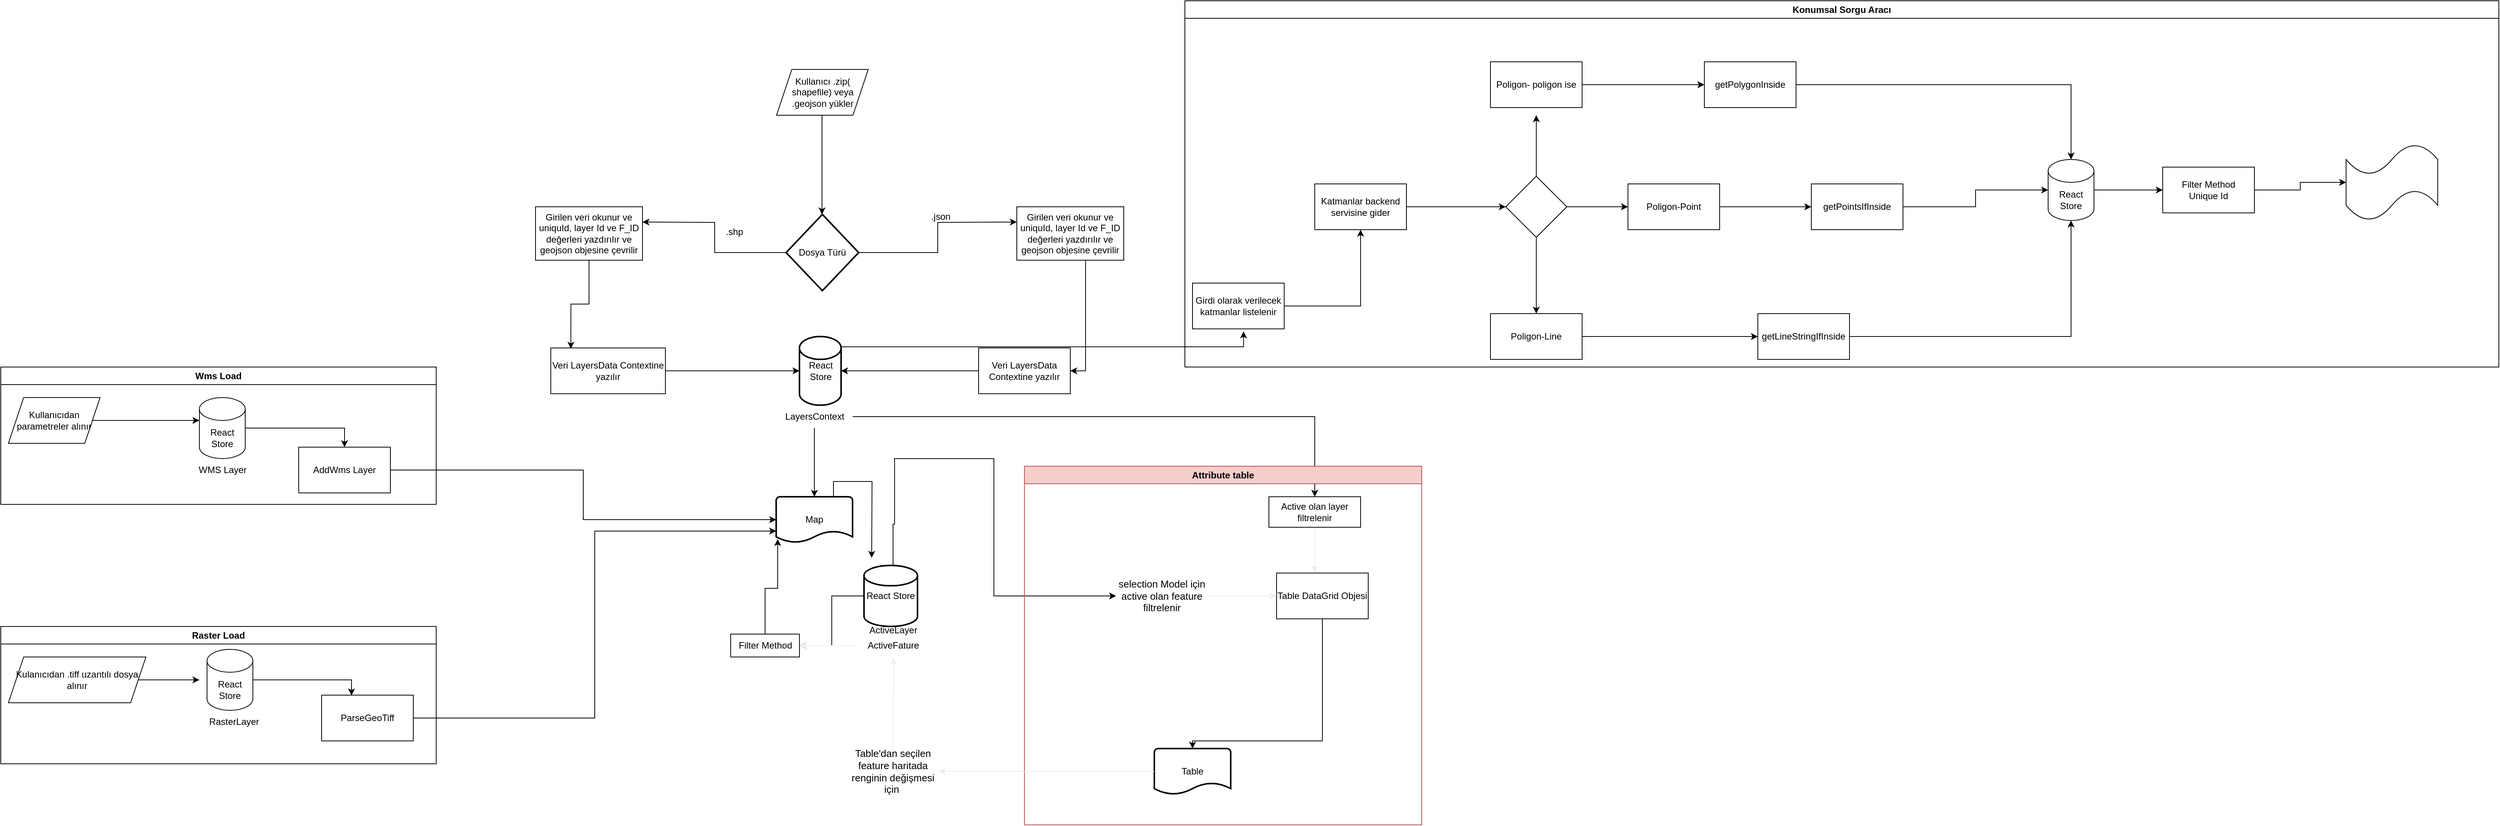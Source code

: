 <mxfile>
    <diagram id="be_Q4Zl5YuFEPfHfto0s" name="iş-akış diagramı">
        <mxGraphModel dx="3880" dy="2182" grid="1" gridSize="10" guides="1" tooltips="1" connect="1" arrows="1" fold="1" page="0" pageScale="1" pageWidth="850" pageHeight="1100" background="none" math="0" shadow="0">
            <root>
                <mxCell id="0"/>
                <mxCell id="1" parent="0"/>
                <mxCell id="-DDFotfa-9J-LbpP167z-4" value="" style="edgeStyle=orthogonalEdgeStyle;rounded=0;orthogonalLoop=1;jettySize=auto;html=1;" edge="1" parent="1" target="-DDFotfa-9J-LbpP167z-7">
                    <mxGeometry relative="1" as="geometry">
                        <mxPoint x="425" y="80" as="sourcePoint"/>
                        <Array as="points">
                            <mxPoint x="425" y="160"/>
                            <mxPoint x="425" y="160"/>
                        </Array>
                    </mxGeometry>
                </mxCell>
                <mxCell id="-DDFotfa-9J-LbpP167z-5" style="edgeStyle=orthogonalEdgeStyle;rounded=0;orthogonalLoop=1;jettySize=auto;html=1;" edge="1" parent="1" source="-DDFotfa-9J-LbpP167z-7">
                    <mxGeometry relative="1" as="geometry">
                        <mxPoint x="680" y="220" as="targetPoint"/>
                    </mxGeometry>
                </mxCell>
                <mxCell id="-DDFotfa-9J-LbpP167z-6" style="edgeStyle=orthogonalEdgeStyle;rounded=0;orthogonalLoop=1;jettySize=auto;html=1;" edge="1" parent="1" source="-DDFotfa-9J-LbpP167z-7">
                    <mxGeometry relative="1" as="geometry">
                        <mxPoint x="190" y="220" as="targetPoint"/>
                    </mxGeometry>
                </mxCell>
                <mxCell id="-DDFotfa-9J-LbpP167z-7" value="Dosya Türü" style="strokeWidth=2;html=1;shape=mxgraph.flowchart.decision;whiteSpace=wrap;" vertex="1" parent="1">
                    <mxGeometry x="378" y="210" width="95" height="100" as="geometry"/>
                </mxCell>
                <mxCell id="-DDFotfa-9J-LbpP167z-8" style="edgeStyle=orthogonalEdgeStyle;rounded=0;orthogonalLoop=1;jettySize=auto;html=1;exitX=0.5;exitY=1;exitDx=0;exitDy=0;entryX=0.175;entryY=0.017;entryDx=0;entryDy=0;entryPerimeter=0;" edge="1" parent="1" source="-DDFotfa-9J-LbpP167z-9" target="-DDFotfa-9J-LbpP167z-17">
                    <mxGeometry relative="1" as="geometry"/>
                </mxCell>
                <mxCell id="-DDFotfa-9J-LbpP167z-9" value="Girilen veri okunur ve uniquId, layer Id ve F_ID değerleri yazdırılır ve geojson objesine çevrilir" style="rounded=0;whiteSpace=wrap;html=1;" vertex="1" parent="1">
                    <mxGeometry x="50" y="200" width="140" height="70" as="geometry"/>
                </mxCell>
                <mxCell id="-DDFotfa-9J-LbpP167z-10" value=".shp" style="text;html=1;align=center;verticalAlign=middle;resizable=0;points=[];autosize=1;strokeColor=none;fillColor=none;" vertex="1" parent="1">
                    <mxGeometry x="285" y="218" width="50" height="30" as="geometry"/>
                </mxCell>
                <mxCell id="-DDFotfa-9J-LbpP167z-11" value=".json" style="text;html=1;align=center;verticalAlign=middle;resizable=0;points=[];autosize=1;strokeColor=none;fillColor=none;" vertex="1" parent="1">
                    <mxGeometry x="555" y="198" width="50" height="30" as="geometry"/>
                </mxCell>
                <mxCell id="-DDFotfa-9J-LbpP167z-12" style="edgeStyle=orthogonalEdgeStyle;rounded=0;orthogonalLoop=1;jettySize=auto;html=1;entryX=1;entryY=0.5;entryDx=0;entryDy=0;" edge="1" parent="1" source="-DDFotfa-9J-LbpP167z-13" target="-DDFotfa-9J-LbpP167z-19">
                    <mxGeometry relative="1" as="geometry">
                        <Array as="points">
                            <mxPoint x="770" y="415"/>
                        </Array>
                    </mxGeometry>
                </mxCell>
                <mxCell id="-DDFotfa-9J-LbpP167z-13" value="Girilen veri okunur ve uniquId, layer Id ve F_ID değerleri yazdırılır ve geojson objesine çevrilir" style="rounded=0;whiteSpace=wrap;html=1;" vertex="1" parent="1">
                    <mxGeometry x="680" y="200" width="140" height="70" as="geometry"/>
                </mxCell>
                <mxCell id="-DDFotfa-9J-LbpP167z-14" style="edgeStyle=orthogonalEdgeStyle;rounded=0;orthogonalLoop=1;jettySize=auto;html=1;exitX=1;exitY=0.15;exitDx=0;exitDy=0;exitPerimeter=0;entryX=0.557;entryY=1.056;entryDx=0;entryDy=0;entryPerimeter=0;" edge="1" parent="1" source="-DDFotfa-9J-LbpP167z-15" target="-DDFotfa-9J-LbpP167z-56">
                    <mxGeometry relative="1" as="geometry">
                        <mxPoint x="900" y="310" as="targetPoint"/>
                    </mxGeometry>
                </mxCell>
                <mxCell id="-DDFotfa-9J-LbpP167z-15" value="React Store" style="strokeWidth=2;html=1;shape=mxgraph.flowchart.database;whiteSpace=wrap;" vertex="1" parent="1">
                    <mxGeometry x="395.5" y="370" width="54.5" height="90" as="geometry"/>
                </mxCell>
                <mxCell id="-DDFotfa-9J-LbpP167z-16" style="edgeStyle=orthogonalEdgeStyle;rounded=0;orthogonalLoop=1;jettySize=auto;html=1;" edge="1" parent="1" source="-DDFotfa-9J-LbpP167z-17" target="-DDFotfa-9J-LbpP167z-15">
                    <mxGeometry relative="1" as="geometry"/>
                </mxCell>
                <mxCell id="-DDFotfa-9J-LbpP167z-17" value="Veri LayersData Contextine yazılır" style="rounded=0;whiteSpace=wrap;html=1;" vertex="1" parent="1">
                    <mxGeometry x="70" y="385" width="150" height="60" as="geometry"/>
                </mxCell>
                <mxCell id="-DDFotfa-9J-LbpP167z-18" style="edgeStyle=orthogonalEdgeStyle;rounded=0;orthogonalLoop=1;jettySize=auto;html=1;entryX=1;entryY=0.5;entryDx=0;entryDy=0;entryPerimeter=0;" edge="1" parent="1" source="-DDFotfa-9J-LbpP167z-19" target="-DDFotfa-9J-LbpP167z-15">
                    <mxGeometry relative="1" as="geometry"/>
                </mxCell>
                <mxCell id="-DDFotfa-9J-LbpP167z-19" value="Veri LayersData Contextine yazılır" style="rounded=0;whiteSpace=wrap;html=1;" vertex="1" parent="1">
                    <mxGeometry x="630" y="385" width="120" height="60" as="geometry"/>
                </mxCell>
                <mxCell id="-DDFotfa-9J-LbpP167z-20" style="edgeStyle=orthogonalEdgeStyle;rounded=0;orthogonalLoop=1;jettySize=auto;html=1;entryX=0.5;entryY=0;entryDx=0;entryDy=0;entryPerimeter=0;" edge="1" parent="1" source="-DDFotfa-9J-LbpP167z-22" target="-DDFotfa-9J-LbpP167z-24">
                    <mxGeometry relative="1" as="geometry">
                        <mxPoint x="415" y="600" as="targetPoint"/>
                    </mxGeometry>
                </mxCell>
                <mxCell id="-DDFotfa-9J-LbpP167z-21" style="edgeStyle=orthogonalEdgeStyle;rounded=0;orthogonalLoop=1;jettySize=auto;html=1;" edge="1" parent="1" source="-DDFotfa-9J-LbpP167z-22" target="-DDFotfa-9J-LbpP167z-31">
                    <mxGeometry relative="1" as="geometry">
                        <mxPoint x="700" y="680" as="targetPoint"/>
                    </mxGeometry>
                </mxCell>
                <mxCell id="-DDFotfa-9J-LbpP167z-22" value="LayersContext" style="text;html=1;align=center;verticalAlign=middle;resizable=0;points=[];autosize=1;strokeColor=none;fillColor=none;" vertex="1" parent="1">
                    <mxGeometry x="365" y="460" width="100" height="30" as="geometry"/>
                </mxCell>
                <mxCell id="-DDFotfa-9J-LbpP167z-23" style="edgeStyle=orthogonalEdgeStyle;rounded=0;orthogonalLoop=1;jettySize=auto;html=1;exitX=0.75;exitY=0;exitDx=0;exitDy=0;exitPerimeter=0;" edge="1" parent="1" source="-DDFotfa-9J-LbpP167z-24">
                    <mxGeometry relative="1" as="geometry">
                        <mxPoint x="490" y="660" as="targetPoint"/>
                    </mxGeometry>
                </mxCell>
                <mxCell id="-DDFotfa-9J-LbpP167z-24" value="Map" style="strokeWidth=2;html=1;shape=mxgraph.flowchart.document2;whiteSpace=wrap;size=0.25;" vertex="1" parent="1">
                    <mxGeometry x="365" y="580" width="100" height="60" as="geometry"/>
                </mxCell>
                <mxCell id="-DDFotfa-9J-LbpP167z-25" style="edgeStyle=orthogonalEdgeStyle;rounded=0;orthogonalLoop=1;jettySize=auto;html=1;entryX=0;entryY=0.5;entryDx=0;entryDy=0;" edge="1" parent="1" source="-DDFotfa-9J-LbpP167z-27" target="n_WMjLu4xDoGNGpIFZmZ-3">
                    <mxGeometry relative="1" as="geometry">
                        <mxPoint x="810" y="740" as="targetPoint"/>
                        <Array as="points">
                            <mxPoint x="518" y="616"/>
                            <mxPoint x="520" y="616"/>
                            <mxPoint x="520" y="530"/>
                            <mxPoint x="650" y="530"/>
                            <mxPoint x="650" y="710"/>
                        </Array>
                    </mxGeometry>
                </mxCell>
                <mxCell id="-DDFotfa-9J-LbpP167z-26" style="edgeStyle=orthogonalEdgeStyle;rounded=0;orthogonalLoop=1;jettySize=auto;html=1;entryX=1;entryY=0.5;entryDx=0;entryDy=0;" edge="1" parent="1" source="-DDFotfa-9J-LbpP167z-27" target="-DDFotfa-9J-LbpP167z-33">
                    <mxGeometry relative="1" as="geometry"/>
                </mxCell>
                <mxCell id="-DDFotfa-9J-LbpP167z-27" value="React Store" style="strokeWidth=2;html=1;shape=mxgraph.flowchart.database;whiteSpace=wrap;" vertex="1" parent="1">
                    <mxGeometry x="480" y="670" width="70" height="80" as="geometry"/>
                </mxCell>
                <mxCell id="-DDFotfa-9J-LbpP167z-28" value="ActiveLayer" style="text;html=1;align=center;verticalAlign=middle;resizable=0;points=[];autosize=1;strokeColor=none;fillColor=none;" vertex="1" parent="1">
                    <mxGeometry x="473" y="740" width="90" height="30" as="geometry"/>
                </mxCell>
                <mxCell id="-DDFotfa-9J-LbpP167z-32" style="edgeStyle=orthogonalEdgeStyle;rounded=0;orthogonalLoop=1;jettySize=auto;html=1;entryX=0.02;entryY=0.924;entryDx=0;entryDy=0;entryPerimeter=0;" edge="1" parent="1" source="-DDFotfa-9J-LbpP167z-33" target="-DDFotfa-9J-LbpP167z-24">
                    <mxGeometry relative="1" as="geometry"/>
                </mxCell>
                <mxCell id="-DDFotfa-9J-LbpP167z-33" value="Filter Method" style="whiteSpace=wrap;html=1;" vertex="1" parent="1">
                    <mxGeometry x="305.5" y="760" width="90" height="30" as="geometry"/>
                </mxCell>
                <mxCell id="n_WMjLu4xDoGNGpIFZmZ-12" style="edgeStyle=none;html=1;strokeColor=#E9F0EE;fontSize=13;entryX=1;entryY=0.5;entryDx=0;entryDy=0;" edge="1" parent="1" source="-DDFotfa-9J-LbpP167z-34" target="-DDFotfa-9J-LbpP167z-33">
                    <mxGeometry relative="1" as="geometry">
                        <mxPoint x="410" y="775" as="targetPoint"/>
                    </mxGeometry>
                </mxCell>
                <mxCell id="-DDFotfa-9J-LbpP167z-34" value="ActiveFature" style="text;html=1;align=center;verticalAlign=middle;resizable=0;points=[];autosize=1;strokeColor=none;fillColor=none;" vertex="1" parent="1">
                    <mxGeometry x="473" y="760" width="90" height="30" as="geometry"/>
                </mxCell>
                <mxCell id="-DDFotfa-9J-LbpP167z-35" value="Attribute table" style="swimlane;whiteSpace=wrap;html=1;fillColor=#f8cecc;strokeColor=#b85450;" vertex="1" parent="1">
                    <mxGeometry x="690" y="540" width="520" height="470" as="geometry">
                        <mxRectangle x="690" y="540" width="120" height="30" as="alternateBounds"/>
                    </mxGeometry>
                </mxCell>
                <mxCell id="-DDFotfa-9J-LbpP167z-36" value="Table" style="strokeWidth=2;html=1;shape=mxgraph.flowchart.document2;whiteSpace=wrap;size=0.25;" vertex="1" parent="-DDFotfa-9J-LbpP167z-35">
                    <mxGeometry x="170" y="370" width="100" height="60" as="geometry"/>
                </mxCell>
                <mxCell id="n_WMjLu4xDoGNGpIFZmZ-2" style="edgeStyle=none;html=1;entryX=0.414;entryY=-0.011;entryDx=0;entryDy=0;entryPerimeter=0;strokeColor=#E9F0EE;fontSize=13;" edge="1" parent="-DDFotfa-9J-LbpP167z-35" source="-DDFotfa-9J-LbpP167z-31" target="-DDFotfa-9J-LbpP167z-30">
                    <mxGeometry relative="1" as="geometry"/>
                </mxCell>
                <mxCell id="-DDFotfa-9J-LbpP167z-31" value="Active olan layer filtrelenir" style="whiteSpace=wrap;html=1;" vertex="1" parent="-DDFotfa-9J-LbpP167z-35">
                    <mxGeometry x="320" y="40" width="120" height="40" as="geometry"/>
                </mxCell>
                <mxCell id="-DDFotfa-9J-LbpP167z-30" value="Table DataGrid Objesi" style="whiteSpace=wrap;html=1;" vertex="1" parent="-DDFotfa-9J-LbpP167z-35">
                    <mxGeometry x="330" y="140" width="120" height="60" as="geometry"/>
                </mxCell>
                <mxCell id="-DDFotfa-9J-LbpP167z-29" style="edgeStyle=orthogonalEdgeStyle;rounded=0;orthogonalLoop=1;jettySize=auto;html=1;entryX=0.5;entryY=0;entryDx=0;entryDy=0;entryPerimeter=0;" edge="1" parent="-DDFotfa-9J-LbpP167z-35" source="-DDFotfa-9J-LbpP167z-30" target="-DDFotfa-9J-LbpP167z-36">
                    <mxGeometry relative="1" as="geometry">
                        <mxPoint x="-380" y="320" as="targetPoint"/>
                        <Array as="points">
                            <mxPoint x="220" y="360"/>
                        </Array>
                    </mxGeometry>
                </mxCell>
                <mxCell id="n_WMjLu4xDoGNGpIFZmZ-6" style="edgeStyle=none;html=1;entryX=0;entryY=0.5;entryDx=0;entryDy=0;strokeColor=#E9F0EE;fontSize=13;" edge="1" parent="-DDFotfa-9J-LbpP167z-35" source="n_WMjLu4xDoGNGpIFZmZ-3" target="-DDFotfa-9J-LbpP167z-30">
                    <mxGeometry relative="1" as="geometry"/>
                </mxCell>
                <mxCell id="n_WMjLu4xDoGNGpIFZmZ-3" value="selection Model için active olan feature filtrelenir" style="whiteSpace=wrap;html=1;dashed=1;dashPattern=1 4;strokeColor=#E9F0EE;strokeWidth=0;fontSize=13;" vertex="1" parent="-DDFotfa-9J-LbpP167z-35">
                    <mxGeometry x="120" y="140" width="120" height="60" as="geometry"/>
                </mxCell>
                <mxCell id="-DDFotfa-9J-LbpP167z-37" value="Wms Load" style="swimlane;whiteSpace=wrap;html=1;" vertex="1" parent="1">
                    <mxGeometry x="-650" y="410" width="570" height="180" as="geometry">
                        <mxRectangle x="-320" y="540" width="100" height="30" as="alternateBounds"/>
                    </mxGeometry>
                </mxCell>
                <mxCell id="-DDFotfa-9J-LbpP167z-38" value="AddWms Layer" style="whiteSpace=wrap;html=1;" vertex="1" parent="-DDFotfa-9J-LbpP167z-37">
                    <mxGeometry x="390" y="105" width="120" height="60" as="geometry"/>
                </mxCell>
                <mxCell id="-DDFotfa-9J-LbpP167z-39" style="edgeStyle=orthogonalEdgeStyle;rounded=0;orthogonalLoop=1;jettySize=auto;html=1;" edge="1" parent="-DDFotfa-9J-LbpP167z-37" source="-DDFotfa-9J-LbpP167z-40">
                    <mxGeometry relative="1" as="geometry">
                        <mxPoint x="260" y="70.0" as="targetPoint"/>
                    </mxGeometry>
                </mxCell>
                <mxCell id="-DDFotfa-9J-LbpP167z-40" value="Kullanıcıdan parametreler alınır" style="shape=parallelogram;perimeter=parallelogramPerimeter;whiteSpace=wrap;html=1;fixedSize=1;" vertex="1" parent="-DDFotfa-9J-LbpP167z-37">
                    <mxGeometry x="10" y="40" width="120" height="60" as="geometry"/>
                </mxCell>
                <mxCell id="-DDFotfa-9J-LbpP167z-41" style="edgeStyle=orthogonalEdgeStyle;rounded=0;orthogonalLoop=1;jettySize=auto;html=1;exitX=1;exitY=0.5;exitDx=0;exitDy=0;exitPerimeter=0;entryX=0.5;entryY=0;entryDx=0;entryDy=0;" edge="1" parent="-DDFotfa-9J-LbpP167z-37" source="-DDFotfa-9J-LbpP167z-42" target="-DDFotfa-9J-LbpP167z-38">
                    <mxGeometry relative="1" as="geometry"/>
                </mxCell>
                <mxCell id="-DDFotfa-9J-LbpP167z-42" value="React Store" style="shape=cylinder3;whiteSpace=wrap;html=1;boundedLbl=1;backgroundOutline=1;size=15;" vertex="1" parent="-DDFotfa-9J-LbpP167z-37">
                    <mxGeometry x="260" y="40" width="60" height="80" as="geometry"/>
                </mxCell>
                <mxCell id="-DDFotfa-9J-LbpP167z-43" value="WMS Layer" style="text;html=1;align=center;verticalAlign=middle;resizable=0;points=[];autosize=1;strokeColor=none;fillColor=none;" vertex="1" parent="-DDFotfa-9J-LbpP167z-37">
                    <mxGeometry x="245" y="120" width="90" height="30" as="geometry"/>
                </mxCell>
                <mxCell id="-DDFotfa-9J-LbpP167z-44" value="Kullanıcı .zip( shapefile) veya .geojson yükler" style="shape=parallelogram;perimeter=parallelogramPerimeter;whiteSpace=wrap;html=1;fixedSize=1;" vertex="1" parent="1">
                    <mxGeometry x="365.5" y="20" width="120" height="60" as="geometry"/>
                </mxCell>
                <mxCell id="-DDFotfa-9J-LbpP167z-45" style="edgeStyle=orthogonalEdgeStyle;rounded=0;orthogonalLoop=1;jettySize=auto;html=1;entryX=0;entryY=0.5;entryDx=0;entryDy=0;entryPerimeter=0;" edge="1" parent="1" source="-DDFotfa-9J-LbpP167z-38" target="-DDFotfa-9J-LbpP167z-24">
                    <mxGeometry relative="1" as="geometry"/>
                </mxCell>
                <mxCell id="-DDFotfa-9J-LbpP167z-46" value="Raster Load" style="swimlane;whiteSpace=wrap;html=1;" vertex="1" parent="1">
                    <mxGeometry x="-650" y="750" width="570" height="180" as="geometry">
                        <mxRectangle x="-350" y="700" width="100" height="30" as="alternateBounds"/>
                    </mxGeometry>
                </mxCell>
                <mxCell id="-DDFotfa-9J-LbpP167z-47" style="edgeStyle=orthogonalEdgeStyle;rounded=0;orthogonalLoop=1;jettySize=auto;html=1;" edge="1" parent="-DDFotfa-9J-LbpP167z-46" source="-DDFotfa-9J-LbpP167z-48">
                    <mxGeometry relative="1" as="geometry">
                        <mxPoint x="260" y="70.0" as="targetPoint"/>
                    </mxGeometry>
                </mxCell>
                <mxCell id="-DDFotfa-9J-LbpP167z-48" value="Kulanıcıdan .tiff uzantılı dosya alınır" style="shape=parallelogram;perimeter=parallelogramPerimeter;whiteSpace=wrap;html=1;fixedSize=1;" vertex="1" parent="-DDFotfa-9J-LbpP167z-46">
                    <mxGeometry x="10" y="40" width="180" height="60" as="geometry"/>
                </mxCell>
                <mxCell id="-DDFotfa-9J-LbpP167z-49" value="ParseGeoTiff" style="whiteSpace=wrap;html=1;" vertex="1" parent="-DDFotfa-9J-LbpP167z-46">
                    <mxGeometry x="420" y="90" width="120" height="60" as="geometry"/>
                </mxCell>
                <mxCell id="-DDFotfa-9J-LbpP167z-50" style="edgeStyle=orthogonalEdgeStyle;rounded=0;orthogonalLoop=1;jettySize=auto;html=1;entryX=0.326;entryY=0.006;entryDx=0;entryDy=0;entryPerimeter=0;" edge="1" parent="-DDFotfa-9J-LbpP167z-46" source="-DDFotfa-9J-LbpP167z-51" target="-DDFotfa-9J-LbpP167z-49">
                    <mxGeometry relative="1" as="geometry"/>
                </mxCell>
                <mxCell id="-DDFotfa-9J-LbpP167z-51" value="React Store" style="shape=cylinder3;whiteSpace=wrap;html=1;boundedLbl=1;backgroundOutline=1;size=15;" vertex="1" parent="-DDFotfa-9J-LbpP167z-46">
                    <mxGeometry x="270" y="30" width="60" height="80" as="geometry"/>
                </mxCell>
                <mxCell id="-DDFotfa-9J-LbpP167z-52" value="RasterLayer" style="text;html=1;align=center;verticalAlign=middle;resizable=0;points=[];autosize=1;strokeColor=none;fillColor=none;" vertex="1" parent="-DDFotfa-9J-LbpP167z-46">
                    <mxGeometry x="260" y="110" width="90" height="30" as="geometry"/>
                </mxCell>
                <mxCell id="-DDFotfa-9J-LbpP167z-53" style="edgeStyle=orthogonalEdgeStyle;rounded=0;orthogonalLoop=1;jettySize=auto;html=1;entryX=0;entryY=0.75;entryDx=0;entryDy=0;entryPerimeter=0;" edge="1" parent="1" source="-DDFotfa-9J-LbpP167z-49" target="-DDFotfa-9J-LbpP167z-24">
                    <mxGeometry relative="1" as="geometry">
                        <mxPoint x="280" y="630" as="targetPoint"/>
                    </mxGeometry>
                </mxCell>
                <mxCell id="-DDFotfa-9J-LbpP167z-54" value="Konumsal Sorgu Aracı" style="swimlane;whiteSpace=wrap;html=1;" vertex="1" parent="1">
                    <mxGeometry x="900" y="-70" width="1720" height="480" as="geometry">
                        <mxRectangle x="900" y="-70" width="170" height="30" as="alternateBounds"/>
                    </mxGeometry>
                </mxCell>
                <mxCell id="-DDFotfa-9J-LbpP167z-55" style="edgeStyle=orthogonalEdgeStyle;rounded=0;orthogonalLoop=1;jettySize=auto;html=1;" edge="1" parent="-DDFotfa-9J-LbpP167z-54" source="-DDFotfa-9J-LbpP167z-56" target="-DDFotfa-9J-LbpP167z-58">
                    <mxGeometry relative="1" as="geometry"/>
                </mxCell>
                <mxCell id="-DDFotfa-9J-LbpP167z-56" value="Girdi olarak verilecek katmanlar listelenir" style="whiteSpace=wrap;html=1;" vertex="1" parent="-DDFotfa-9J-LbpP167z-54">
                    <mxGeometry x="10" y="370" width="120" height="60" as="geometry"/>
                </mxCell>
                <mxCell id="-DDFotfa-9J-LbpP167z-57" style="edgeStyle=orthogonalEdgeStyle;rounded=0;orthogonalLoop=1;jettySize=auto;html=1;entryX=0;entryY=0.5;entryDx=0;entryDy=0;" edge="1" parent="-DDFotfa-9J-LbpP167z-54" source="-DDFotfa-9J-LbpP167z-58" target="-DDFotfa-9J-LbpP167z-62">
                    <mxGeometry relative="1" as="geometry"/>
                </mxCell>
                <mxCell id="-DDFotfa-9J-LbpP167z-58" value="Katmanlar backend servisine gider" style="whiteSpace=wrap;html=1;" vertex="1" parent="-DDFotfa-9J-LbpP167z-54">
                    <mxGeometry x="170" y="240" width="120" height="60" as="geometry"/>
                </mxCell>
                <mxCell id="-DDFotfa-9J-LbpP167z-59" style="edgeStyle=orthogonalEdgeStyle;rounded=0;orthogonalLoop=1;jettySize=auto;html=1;" edge="1" parent="-DDFotfa-9J-LbpP167z-54" source="-DDFotfa-9J-LbpP167z-62">
                    <mxGeometry relative="1" as="geometry">
                        <mxPoint x="460.0" y="150.0" as="targetPoint"/>
                    </mxGeometry>
                </mxCell>
                <mxCell id="-DDFotfa-9J-LbpP167z-60" style="edgeStyle=orthogonalEdgeStyle;rounded=0;orthogonalLoop=1;jettySize=auto;html=1;" edge="1" parent="-DDFotfa-9J-LbpP167z-54" source="-DDFotfa-9J-LbpP167z-62">
                    <mxGeometry relative="1" as="geometry">
                        <mxPoint x="460" y="410" as="targetPoint"/>
                    </mxGeometry>
                </mxCell>
                <mxCell id="-DDFotfa-9J-LbpP167z-61" style="edgeStyle=orthogonalEdgeStyle;rounded=0;orthogonalLoop=1;jettySize=auto;html=1;entryX=0;entryY=0.5;entryDx=0;entryDy=0;" edge="1" parent="-DDFotfa-9J-LbpP167z-54" source="-DDFotfa-9J-LbpP167z-62" target="-DDFotfa-9J-LbpP167z-68">
                    <mxGeometry relative="1" as="geometry"/>
                </mxCell>
                <mxCell id="-DDFotfa-9J-LbpP167z-62" value="" style="rhombus;whiteSpace=wrap;html=1;" vertex="1" parent="-DDFotfa-9J-LbpP167z-54">
                    <mxGeometry x="420" y="230" width="80" height="80" as="geometry"/>
                </mxCell>
                <mxCell id="-DDFotfa-9J-LbpP167z-63" style="edgeStyle=orthogonalEdgeStyle;rounded=0;orthogonalLoop=1;jettySize=auto;html=1;" edge="1" parent="-DDFotfa-9J-LbpP167z-54" source="-DDFotfa-9J-LbpP167z-64">
                    <mxGeometry relative="1" as="geometry">
                        <mxPoint x="680" y="110" as="targetPoint"/>
                    </mxGeometry>
                </mxCell>
                <mxCell id="-DDFotfa-9J-LbpP167z-64" value="Poligon- poligon ise" style="rounded=0;whiteSpace=wrap;html=1;" vertex="1" parent="-DDFotfa-9J-LbpP167z-54">
                    <mxGeometry x="400" y="80" width="120" height="60" as="geometry"/>
                </mxCell>
                <mxCell id="-DDFotfa-9J-LbpP167z-65" style="edgeStyle=orthogonalEdgeStyle;rounded=0;orthogonalLoop=1;jettySize=auto;html=1;" edge="1" parent="-DDFotfa-9J-LbpP167z-54" source="-DDFotfa-9J-LbpP167z-66">
                    <mxGeometry relative="1" as="geometry">
                        <mxPoint x="750" y="440" as="targetPoint"/>
                    </mxGeometry>
                </mxCell>
                <mxCell id="-DDFotfa-9J-LbpP167z-66" value="Poligon-Line" style="whiteSpace=wrap;html=1;" vertex="1" parent="-DDFotfa-9J-LbpP167z-54">
                    <mxGeometry x="400" y="410" width="120" height="60" as="geometry"/>
                </mxCell>
                <mxCell id="-DDFotfa-9J-LbpP167z-67" style="edgeStyle=orthogonalEdgeStyle;rounded=0;orthogonalLoop=1;jettySize=auto;html=1;" edge="1" parent="-DDFotfa-9J-LbpP167z-54" source="-DDFotfa-9J-LbpP167z-68">
                    <mxGeometry relative="1" as="geometry">
                        <mxPoint x="820" y="270" as="targetPoint"/>
                    </mxGeometry>
                </mxCell>
                <mxCell id="-DDFotfa-9J-LbpP167z-68" value="Poligon-Point" style="whiteSpace=wrap;html=1;" vertex="1" parent="-DDFotfa-9J-LbpP167z-54">
                    <mxGeometry x="580" y="240" width="120" height="60" as="geometry"/>
                </mxCell>
                <mxCell id="-DDFotfa-9J-LbpP167z-69" style="edgeStyle=orthogonalEdgeStyle;rounded=0;orthogonalLoop=1;jettySize=auto;html=1;entryX=0;entryY=0.5;entryDx=0;entryDy=0;entryPerimeter=0;" edge="1" parent="-DDFotfa-9J-LbpP167z-54" source="-DDFotfa-9J-LbpP167z-70" target="-DDFotfa-9J-LbpP167z-77">
                    <mxGeometry relative="1" as="geometry">
                        <mxPoint x="1100" y="270" as="targetPoint"/>
                    </mxGeometry>
                </mxCell>
                <mxCell id="-DDFotfa-9J-LbpP167z-70" value="getPointsIfInside" style="whiteSpace=wrap;html=1;" vertex="1" parent="-DDFotfa-9J-LbpP167z-54">
                    <mxGeometry x="820" y="240" width="120" height="60" as="geometry"/>
                </mxCell>
                <mxCell id="-DDFotfa-9J-LbpP167z-71" style="edgeStyle=orthogonalEdgeStyle;rounded=0;orthogonalLoop=1;jettySize=auto;html=1;entryX=0.5;entryY=1;entryDx=0;entryDy=0;entryPerimeter=0;" edge="1" parent="-DDFotfa-9J-LbpP167z-54" source="-DDFotfa-9J-LbpP167z-72" target="-DDFotfa-9J-LbpP167z-77">
                    <mxGeometry relative="1" as="geometry">
                        <mxPoint x="1160" y="320" as="targetPoint"/>
                    </mxGeometry>
                </mxCell>
                <mxCell id="-DDFotfa-9J-LbpP167z-72" value="getLineStringIfInside" style="whiteSpace=wrap;html=1;" vertex="1" parent="-DDFotfa-9J-LbpP167z-54">
                    <mxGeometry x="750" y="410" width="120" height="60" as="geometry"/>
                </mxCell>
                <mxCell id="-DDFotfa-9J-LbpP167z-73" style="edgeStyle=orthogonalEdgeStyle;rounded=0;orthogonalLoop=1;jettySize=auto;html=1;entryX=0.5;entryY=0;entryDx=0;entryDy=0;entryPerimeter=0;" edge="1" parent="-DDFotfa-9J-LbpP167z-54" source="-DDFotfa-9J-LbpP167z-74" target="-DDFotfa-9J-LbpP167z-77">
                    <mxGeometry relative="1" as="geometry">
                        <mxPoint x="1140" y="170" as="targetPoint"/>
                    </mxGeometry>
                </mxCell>
                <mxCell id="-DDFotfa-9J-LbpP167z-74" value="getPolygonInside" style="whiteSpace=wrap;html=1;" vertex="1" parent="-DDFotfa-9J-LbpP167z-54">
                    <mxGeometry x="680" y="80" width="120" height="60" as="geometry"/>
                </mxCell>
                <mxCell id="-DDFotfa-9J-LbpP167z-75" value="" style="shape=tape;whiteSpace=wrap;html=1;" vertex="1" parent="-DDFotfa-9J-LbpP167z-54">
                    <mxGeometry x="1520" y="188" width="120" height="100" as="geometry"/>
                </mxCell>
                <mxCell id="-DDFotfa-9J-LbpP167z-76" style="edgeStyle=orthogonalEdgeStyle;rounded=0;orthogonalLoop=1;jettySize=auto;html=1;" edge="1" parent="-DDFotfa-9J-LbpP167z-54" source="-DDFotfa-9J-LbpP167z-77">
                    <mxGeometry relative="1" as="geometry">
                        <mxPoint x="1280" y="248" as="targetPoint"/>
                    </mxGeometry>
                </mxCell>
                <mxCell id="-DDFotfa-9J-LbpP167z-77" value="React Store" style="shape=cylinder3;whiteSpace=wrap;html=1;boundedLbl=1;backgroundOutline=1;size=15;" vertex="1" parent="-DDFotfa-9J-LbpP167z-54">
                    <mxGeometry x="1130" y="208" width="60" height="80" as="geometry"/>
                </mxCell>
                <mxCell id="-DDFotfa-9J-LbpP167z-78" style="edgeStyle=orthogonalEdgeStyle;rounded=0;orthogonalLoop=1;jettySize=auto;html=1;entryX=0;entryY=0.5;entryDx=0;entryDy=0;entryPerimeter=0;" edge="1" parent="-DDFotfa-9J-LbpP167z-54" source="-DDFotfa-9J-LbpP167z-79" target="-DDFotfa-9J-LbpP167z-75">
                    <mxGeometry relative="1" as="geometry">
                        <mxPoint x="1460" y="248" as="targetPoint"/>
                    </mxGeometry>
                </mxCell>
                <mxCell id="-DDFotfa-9J-LbpP167z-79" value="Filter Method&lt;br&gt;Unique Id" style="whiteSpace=wrap;html=1;" vertex="1" parent="-DDFotfa-9J-LbpP167z-54">
                    <mxGeometry x="1280" y="218" width="120" height="60" as="geometry"/>
                </mxCell>
                <mxCell id="n_WMjLu4xDoGNGpIFZmZ-8" style="edgeStyle=none;html=1;strokeColor=#E9F0EE;fontSize=13;entryX=1;entryY=0.5;entryDx=0;entryDy=0;" edge="1" parent="1" source="-DDFotfa-9J-LbpP167z-36" target="n_WMjLu4xDoGNGpIFZmZ-9">
                    <mxGeometry relative="1" as="geometry">
                        <mxPoint x="610" y="940" as="targetPoint"/>
                    </mxGeometry>
                </mxCell>
                <mxCell id="n_WMjLu4xDoGNGpIFZmZ-10" style="edgeStyle=none;html=1;entryX=0.511;entryY=1.033;entryDx=0;entryDy=0;entryPerimeter=0;strokeColor=#E9F0EE;fontSize=13;" edge="1" parent="1" source="n_WMjLu4xDoGNGpIFZmZ-9" target="-DDFotfa-9J-LbpP167z-34">
                    <mxGeometry relative="1" as="geometry"/>
                </mxCell>
                <mxCell id="n_WMjLu4xDoGNGpIFZmZ-9" value="Table'dan seçilen feature haritada renginin değişmesi için&amp;nbsp;" style="whiteSpace=wrap;html=1;dashed=1;dashPattern=1 4;strokeColor=#E9F0EE;strokeWidth=0;fontSize=13;" vertex="1" parent="1">
                    <mxGeometry x="458" y="910" width="120" height="60" as="geometry"/>
                </mxCell>
            </root>
        </mxGraphModel>
    </diagram>
    <diagram id="pxnFSVVUHk6sy7MwmW7o" name="web service uml">
        <mxGraphModel dx="2072" dy="1344" grid="1" gridSize="100" guides="1" tooltips="1" connect="1" arrows="1" fold="1" page="0" pageScale="1" pageWidth="850" pageHeight="1100" background="none" math="0" shadow="0">
            <root>
                <mxCell id="0"/>
                <mxCell id="1" parent="0"/>
                <mxCell id="QX1KaoFxwTmWZFVywQO2-1" value="&lt;p style=&quot;margin:0px;margin-top:4px;text-align:center;&quot;&gt;&lt;b&gt;DataRequest&lt;/b&gt;&lt;/p&gt;&lt;hr size=&quot;1&quot;/&gt;&lt;p style=&quot;margin:0 0 0 4px;line-height:1.6;&quot;&gt;+ DataRequest(): &lt;/p&gt;&lt;hr size=&quot;1&quot;/&gt;&lt;p style=&quot;margin:0 0 0 4px;line-height:1.6;&quot;&gt;- polygon: MyPolygon&lt;br/&gt;- otherShape: OtherShape&lt;/p&gt;&lt;hr size=&quot;1&quot;/&gt;&lt;p style=&quot;margin:0 0 0 4px;line-height:1.6;&quot;&gt; polygon: MyPolygon&lt;br/&gt; otherShape: OtherShape&lt;/p&gt;" style="verticalAlign=top;align=left;overflow=fill;fontSize=14;fontFamily=Helvetica;html=1;rounded=0;shadow=0;comic=0;labelBackgroundColor=none;strokeWidth=1;strokeColor=#E9F0EE;" vertex="1" parent="1">
                    <mxGeometry x="80" y="630" width="148" height="188" as="geometry"/>
                </mxCell>
                <mxCell id="QX1KaoFxwTmWZFVywQO2-2" value="&lt;p style=&quot;margin:0px;margin-top:4px;text-align:center;&quot;&gt;&lt;b&gt;FeaturesItem&lt;/b&gt;&lt;/p&gt;&lt;hr size=&quot;1&quot;/&gt;&lt;p style=&quot;margin:0 0 0 4px;line-height:1.6;&quot;&gt;+ FeaturesItem(): &lt;/p&gt;&lt;hr size=&quot;1&quot;/&gt;&lt;p style=&quot;margin:0 0 0 4px;line-height:1.6;&quot;&gt;- type: String&lt;br/&gt;- geometry: Geometry&lt;br/&gt;- layerID: Integer&lt;br/&gt;- properties: Properties&lt;/p&gt;&lt;hr size=&quot;1&quot;/&gt;&lt;p style=&quot;margin:0 0 0 4px;line-height:1.6;&quot;&gt; layerID: Integer&lt;br/&gt; type: String&lt;br/&gt; geometry: Geometry&lt;br/&gt; properties: Properties&lt;/p&gt;" style="verticalAlign=top;align=left;overflow=fill;fontSize=14;fontFamily=Helvetica;html=1;rounded=0;shadow=0;comic=0;labelBackgroundColor=none;strokeWidth=1;strokeColor=#E9F0EE;" vertex="1" parent="1">
                    <mxGeometry x="246" y="194" width="182" height="248" as="geometry"/>
                </mxCell>
                <mxCell id="QX1KaoFxwTmWZFVywQO2-3" value="&lt;p style=&quot;margin:0px;margin-top:4px;text-align:center;&quot;&gt;&lt;b&gt;FeaturesItem&lt;/b&gt;&lt;/p&gt;&lt;hr size=&quot;1&quot;/&gt;&lt;p style=&quot;margin:0 0 0 4px;line-height:1.6;&quot;&gt;+ FeaturesItem(): &lt;/p&gt;&lt;hr size=&quot;1&quot;/&gt;&lt;p style=&quot;margin:0 0 0 4px;line-height:1.6;&quot;&gt;- properties: Properties&lt;br/&gt;- geometry: Geometry&lt;br/&gt;- type: String&lt;/p&gt;&lt;hr size=&quot;1&quot;/&gt;&lt;p style=&quot;margin:0 0 0 4px;line-height:1.6;&quot;&gt; type: String&lt;br/&gt; geometry: Geometry&lt;br/&gt; properties: Properties&lt;/p&gt;" style="verticalAlign=top;align=left;overflow=fill;fontSize=14;fontFamily=Helvetica;html=1;rounded=0;shadow=0;comic=0;labelBackgroundColor=none;strokeWidth=1;strokeColor=#E9F0EE;" vertex="1" parent="1">
                    <mxGeometry x="-44" y="217" width="182" height="202" as="geometry"/>
                </mxCell>
                <mxCell id="QX1KaoFxwTmWZFVywQO2-4" value="&lt;p style=&quot;margin:0px;margin-top:4px;text-align:center;&quot;&gt;&lt;i&gt;&amp;lt;&amp;lt;interface&amp;gt;&amp;gt;&lt;/i&gt;&lt;br/&gt;&lt;b&gt;GeoJsonService&lt;/b&gt;&lt;/p&gt;&lt;hr size=&quot;1&quot;/&gt;&lt;p style=&quot;margin:0 0 0 4px;line-height:1.6;&quot;&gt;+ findShapesWithinPolygon(OtherShape, MyPolygon): ResponseEntity&amp;lt;OtherShape&amp;gt;&lt;/p&gt;" style="verticalAlign=top;align=left;overflow=fill;fontSize=14;fontFamily=Helvetica;html=1;rounded=0;shadow=0;comic=0;labelBackgroundColor=none;strokeWidth=1;strokeColor=#E9F0EE;" vertex="1" parent="1">
                    <mxGeometry x="620" y="370" width="175" height="136" as="geometry"/>
                </mxCell>
                <mxCell id="QX1KaoFxwTmWZFVywQO2-5" value="&lt;p style=&quot;margin:0px;margin-top:4px;text-align:center;&quot;&gt;&lt;b&gt;GeoJsonServiceImpl&lt;/b&gt;&lt;/p&gt;&lt;hr size=&quot;1&quot;/&gt;&lt;p style=&quot;margin:0 0 0 4px;line-height:1.6;&quot;&gt;+ GeoJsonServiceImpl(): &lt;/p&gt;&lt;hr size=&quot;1&quot;/&gt;&lt;p style=&quot;margin:0 0 0 4px;line-height:1.6;&quot;&gt;- getPolygonIfInside(OtherShape, List&amp;lt;Polygon&amp;gt;): OtherShape&lt;br/&gt;+ findShapesWithinPolygon(OtherShape, MyPolygon): ResponseEntity&amp;lt;OtherShape&amp;gt;&lt;br/&gt;- getLineStringIfInside(OtherShape, List&amp;lt;Polygon&amp;gt;): OtherShape&lt;br/&gt;- getPointsIfInside(OtherShape, List&amp;lt;Polygon&amp;gt;): OtherShape&lt;/p&gt;" style="verticalAlign=top;align=left;overflow=fill;fontSize=14;fontFamily=Helvetica;html=1;rounded=0;shadow=0;comic=0;labelBackgroundColor=none;strokeWidth=1;strokeColor=#E9F0EE;" vertex="1" parent="1">
                    <mxGeometry x="390" y="770" width="720" height="168" as="geometry"/>
                </mxCell>
                <mxCell id="QX1KaoFxwTmWZFVywQO2-6" value="&lt;p style=&quot;margin:0px;margin-top:4px;text-align:center;&quot;&gt;&lt;b&gt;Geometry&lt;/b&gt;&lt;/p&gt;&lt;hr size=&quot;1&quot;/&gt;&lt;p style=&quot;margin:0 0 0 4px;line-height:1.6;&quot;&gt;+ Geometry(): &lt;/p&gt;&lt;hr size=&quot;1&quot;/&gt;&lt;p style=&quot;margin:0 0 0 4px;line-height:1.6;&quot;&gt;- type: String&lt;br/&gt;- coordinates: List&amp;lt;Object&amp;gt;&lt;/p&gt;&lt;hr size=&quot;1&quot;/&gt;&lt;p style=&quot;margin:0 0 0 4px;line-height:1.6;&quot;&gt; type: String&lt;br/&gt; coordinates: List&amp;lt;Object&amp;gt;&lt;/p&gt;" style="verticalAlign=top;align=left;overflow=fill;fontSize=14;fontFamily=Helvetica;html=1;rounded=0;shadow=0;comic=0;labelBackgroundColor=none;strokeWidth=1;strokeColor=#E9F0EE;" vertex="1" parent="1">
                    <mxGeometry x="500" y="-80" width="207" height="156" as="geometry"/>
                </mxCell>
                <mxCell id="QX1KaoFxwTmWZFVywQO2-7" value="&lt;p style=&quot;margin:0px;margin-top:4px;text-align:center;&quot;&gt;&lt;b&gt;Geometry&lt;/b&gt;&lt;/p&gt;&lt;hr size=&quot;1&quot;/&gt;&lt;p style=&quot;margin:0 0 0 4px;line-height:1.6;&quot;&gt;+ Geometry(): &lt;/p&gt;&lt;hr size=&quot;1&quot;/&gt;&lt;p style=&quot;margin:0 0 0 4px;line-height:1.6;&quot;&gt;- type: String&lt;br/&gt;- coordinates: List&amp;lt;List&amp;lt;List&amp;lt;Object&amp;gt;&amp;gt;&amp;gt;&lt;/p&gt;&lt;hr size=&quot;1&quot;/&gt;&lt;p style=&quot;margin:0 0 0 4px;line-height:1.6;&quot;&gt; type: String&lt;br/&gt; coordinates: List&amp;lt;List&amp;lt;List&amp;lt;Object&amp;gt;&amp;gt;&amp;gt;&lt;/p&gt;" style="verticalAlign=top;align=left;overflow=fill;fontSize=14;fontFamily=Helvetica;html=1;rounded=0;shadow=0;comic=0;labelBackgroundColor=none;strokeWidth=1;strokeColor=#E9F0EE;" vertex="1" parent="1">
                    <mxGeometry x="-740" y="-30" width="287" height="156" as="geometry"/>
                </mxCell>
                <mxCell id="QX1KaoFxwTmWZFVywQO2-8" value="&lt;p style=&quot;margin:0px;margin-top:4px;text-align:center;&quot;&gt;&lt;b&gt;MyPolygon&lt;/b&gt;&lt;/p&gt;&lt;hr size=&quot;1&quot;/&gt;&lt;p style=&quot;margin:0 0 0 4px;line-height:1.6;&quot;&gt;+ MyPolygon(): &lt;/p&gt;&lt;hr size=&quot;1&quot;/&gt;&lt;p style=&quot;margin:0 0 0 4px;line-height:1.6;&quot;&gt;- features: List&amp;lt;FeaturesItem&amp;gt;&lt;br/&gt;- type: String&lt;/p&gt;&lt;hr size=&quot;1&quot;/&gt;&lt;p style=&quot;margin:0 0 0 4px;line-height:1.6;&quot;&gt; features: List&amp;lt;FeaturesItem&amp;gt;&lt;br/&gt; type: String&lt;/p&gt;" style="verticalAlign=top;align=left;overflow=fill;fontSize=14;fontFamily=Helvetica;html=1;rounded=0;shadow=0;comic=0;labelBackgroundColor=none;strokeWidth=1;strokeColor=#E9F0EE;" vertex="1" parent="1">
                    <mxGeometry x="-240" y="506" width="136" height="220" as="geometry"/>
                </mxCell>
                <mxCell id="QX1KaoFxwTmWZFVywQO2-9" value="&lt;p style=&quot;margin:0px;margin-top:4px;text-align:center;&quot;&gt;&lt;b&gt;OtherShape&lt;/b&gt;&lt;/p&gt;&lt;hr size=&quot;1&quot;/&gt;&lt;p style=&quot;margin:0 0 0 4px;line-height:1.6;&quot;&gt;+ OtherShape(): &lt;/p&gt;&lt;hr size=&quot;1&quot;/&gt;&lt;p style=&quot;margin:0 0 0 4px;line-height:1.6;&quot;&gt;- features: List&amp;lt;FeaturesItem&amp;gt;&lt;br/&gt;- type: String&lt;/p&gt;&lt;hr size=&quot;1&quot;/&gt;&lt;p style=&quot;margin:0 0 0 4px;line-height:1.6;&quot;&gt; features: List&amp;lt;FeaturesItem&amp;gt;&lt;br/&gt; type: String&lt;/p&gt;" style="verticalAlign=top;align=left;overflow=fill;fontSize=14;fontFamily=Helvetica;html=1;rounded=0;shadow=0;comic=0;labelBackgroundColor=none;strokeWidth=1;strokeColor=#E9F0EE;" vertex="1" parent="1">
                    <mxGeometry x="313" y="494" width="141" height="186" as="geometry"/>
                </mxCell>
                <mxCell id="QX1KaoFxwTmWZFVywQO2-10" value="&lt;p style=&quot;margin:0px;margin-top:4px;text-align:center;&quot;&gt;&lt;b&gt;Properties&lt;/b&gt;&lt;/p&gt;&lt;hr size=&quot;1&quot;/&gt;&lt;p style=&quot;margin:0 0 0 4px;line-height:1.6;&quot;&gt;+ Properties(): &lt;/p&gt;" style="verticalAlign=top;align=left;overflow=fill;fontSize=14;fontFamily=Helvetica;html=1;rounded=0;shadow=0;comic=0;labelBackgroundColor=none;strokeWidth=1;strokeColor=#E9F0EE;" vertex="1" parent="1">
                    <mxGeometry x="-330" y="-130" width="131" height="67" as="geometry"/>
                </mxCell>
                <mxCell id="QX1KaoFxwTmWZFVywQO2-11" value="&lt;p style=&quot;margin:0px;margin-top:4px;text-align:center;&quot;&gt;&lt;b&gt;Properties&lt;/b&gt;&lt;/p&gt;&lt;hr size=&quot;1&quot;/&gt;&lt;p style=&quot;margin:0 0 0 4px;line-height:1.6;&quot;&gt;+ Properties(): &lt;/p&gt;&lt;hr size=&quot;1&quot;/&gt;&lt;p style=&quot;margin:0 0 0 4px;line-height:1.6;&quot;&gt;- uniqueId: String&lt;/p&gt;&lt;hr size=&quot;1&quot;/&gt;&lt;p style=&quot;margin:0 0 0 4px;line-height:1.6;&quot;&gt; uniqueId: String&lt;br/&gt; FId: Integer&lt;/p&gt;" style="verticalAlign=top;align=left;overflow=fill;fontSize=14;fontFamily=Helvetica;html=1;rounded=0;shadow=0;comic=0;labelBackgroundColor=none;strokeWidth=1;strokeColor=#E9F0EE;" vertex="1" parent="1">
                    <mxGeometry x="311" y="-158" width="143" height="188" as="geometry"/>
                </mxCell>
                <mxCell id="QX1KaoFxwTmWZFVywQO2-12" value="&lt;p style=&quot;margin:0px;margin-top:4px;text-align:center;&quot;&gt;&lt;b&gt;geoJsonController&lt;/b&gt;&lt;/p&gt;&lt;hr size=&quot;1&quot;/&gt;&lt;p style=&quot;margin:0 0 0 4px;line-height:1.6;&quot;&gt;+ geoJsonController(GeoJsonService): &lt;/p&gt;&lt;hr size=&quot;1&quot;/&gt;&lt;p style=&quot;margin:0 0 0 4px;line-height:1.6;&quot;&gt;+ postData(DataRequest): ResponseEntity&amp;lt;OtherShape&amp;gt;&lt;/p&gt;" style="verticalAlign=top;align=left;overflow=fill;fontSize=14;fontFamily=Helvetica;html=1;rounded=0;shadow=0;comic=0;labelBackgroundColor=none;strokeWidth=1;strokeColor=#E9F0EE;" vertex="1" parent="1">
                    <mxGeometry x="591" y="580" width="409" height="138" as="geometry"/>
                </mxCell>
                <mxCell id="QX1KaoFxwTmWZFVywQO2-13" value="" style="html=1;rounded=1;edgeStyle=orthogonalEdgeStyle;dashed=0;startArrow=diamondThinstartSize=12;endArrow=openThin;endSize=12;strokeColor=#E9F0EE;exitX=0.500;exitY=0.002;exitDx=0;exitDy=0;" edge="1" parent="1" source="QX1KaoFxwTmWZFVywQO2-1">
                    <mxGeometry width="50" height="50" relative="1" as="geometry">
                        <Array as="points">
                            <mxPoint x="154" y="560"/>
                        </Array>
                        <mxPoint x="-110" y="560" as="targetPoint"/>
                    </mxGeometry>
                </mxCell>
                <mxCell id="QX1KaoFxwTmWZFVywQO2-14" value="1" style="edgeLabel;resizable=0;html=1;align=left;verticalAlign=top;strokeColor=default;" vertex="1" connectable="0" parent="QX1KaoFxwTmWZFVywQO2-13">
                    <mxGeometry x="-50" y="527" as="geometry"/>
                </mxCell>
                <mxCell id="QX1KaoFxwTmWZFVywQO2-15" value="1" style="edgeLabel;resizable=0;html=1;align=left;verticalAlign=top;strokeColor=default;" vertex="1" connectable="0" parent="QX1KaoFxwTmWZFVywQO2-13">
                    <mxGeometry x="40" y="540" as="geometry"/>
                </mxCell>
                <mxCell id="QX1KaoFxwTmWZFVywQO2-16" value="polygon" style="edgeLabel;resizable=0;html=1;align=left;verticalAlign=top;strokeColor=default;" vertex="1" connectable="0" parent="QX1KaoFxwTmWZFVywQO2-13">
                    <mxGeometry x="-20" y="540" as="geometry"/>
                </mxCell>
                <mxCell id="QX1KaoFxwTmWZFVywQO2-17" value="" style="html=1;rounded=1;edgeStyle=orthogonalEdgeStyle;dashed=0;startArrow=diamondThinstartSize=12;endArrow=openThin;endSize=12;strokeColor=#E9F0EE;exitX=1.001;exitY=0.426;exitDx=0;exitDy=0;exitPerimeter=0;entryX=0.208;entryY=1.018;entryDx=0;entryDy=0;entryPerimeter=0;" edge="1" parent="1" source="QX1KaoFxwTmWZFVywQO2-1" target="QX1KaoFxwTmWZFVywQO2-9">
                    <mxGeometry width="50" height="50" relative="1" as="geometry">
                        <Array as="points">
                            <mxPoint x="250" y="710"/>
                            <mxPoint x="250" y="730"/>
                            <mxPoint x="260" y="730"/>
                            <mxPoint x="260" y="800"/>
                            <mxPoint x="340" y="800"/>
                            <mxPoint x="340" y="730"/>
                            <mxPoint x="342" y="730"/>
                        </Array>
                        <mxPoint x="350" y="730" as="targetPoint"/>
                    </mxGeometry>
                </mxCell>
                <mxCell id="QX1KaoFxwTmWZFVywQO2-18" value="1" style="edgeLabel;resizable=0;html=1;align=left;verticalAlign=top;strokeColor=default;" vertex="1" connectable="0" parent="QX1KaoFxwTmWZFVywQO2-17">
                    <mxGeometry x="230" y="690" as="geometry"/>
                </mxCell>
                <mxCell id="QX1KaoFxwTmWZFVywQO2-19" value="1" style="edgeLabel;resizable=0;html=1;align=left;verticalAlign=top;strokeColor=default;" vertex="1" connectable="0" parent="QX1KaoFxwTmWZFVywQO2-17">
                    <mxGeometry x="330" y="680" as="geometry"/>
                </mxCell>
                <mxCell id="QX1KaoFxwTmWZFVywQO2-20" value="otherShape" style="edgeLabel;resizable=0;html=1;align=left;verticalAlign=top;strokeColor=default;" vertex="1" connectable="0" parent="QX1KaoFxwTmWZFVywQO2-17">
                    <mxGeometry x="349" y="527" as="geometry"/>
                </mxCell>
                <mxCell id="QX1KaoFxwTmWZFVywQO2-21" value="" style="html=1;rounded=1;edgeStyle=orthogonalEdgeStyle;dashed=0;startArrow=diamondThinstartSize=12;endArrow=openThin;endSize=12;strokeColor=#E9F0EE;exitX=0.500;exitY=0.000;exitDx=0;exitDy=0;entryX=0.250;entryY=1.000;entryDx=0;entryDy=0;" edge="1" parent="1" source="QX1KaoFxwTmWZFVywQO2-2" target="QX1KaoFxwTmWZFVywQO2-6">
                    <mxGeometry width="50" height="50" relative="1" as="geometry">
                        <Array as="points">
                            <mxPoint x="337" y="173"/>
                            <mxPoint x="531" y="173"/>
                        </Array>
                    </mxGeometry>
                </mxCell>
                <mxCell id="QX1KaoFxwTmWZFVywQO2-22" value="1" style="edgeLabel;resizable=0;html=1;align=left;verticalAlign=top;strokeColor=default;" vertex="1" connectable="0" parent="QX1KaoFxwTmWZFVywQO2-21">
                    <mxGeometry x="326" y="163" as="geometry"/>
                </mxCell>
                <mxCell id="QX1KaoFxwTmWZFVywQO2-23" value="1" style="edgeLabel;resizable=0;html=1;align=left;verticalAlign=top;strokeColor=default;" vertex="1" connectable="0" parent="QX1KaoFxwTmWZFVywQO2-21">
                    <mxGeometry x="506" y="153" as="geometry"/>
                </mxCell>
                <mxCell id="QX1KaoFxwTmWZFVywQO2-24" value="geometry" style="edgeLabel;resizable=0;html=1;align=left;verticalAlign=top;strokeColor=default;" vertex="1" connectable="0" parent="QX1KaoFxwTmWZFVywQO2-21">
                    <mxGeometry x="531" y="148" as="geometry"/>
                </mxCell>
                <mxCell id="QX1KaoFxwTmWZFVywQO2-25" value="" style="html=1;rounded=1;edgeStyle=orthogonalEdgeStyle;dashed=0;startArrow=diamondThinstartSize=12;endArrow=openThin;endSize=12;strokeColor=#E9F0EE;exitX=0.500;exitY=0.000;exitDx=0;exitDy=0;entryX=0.24;entryY=0.99;entryDx=0;entryDy=0;entryPerimeter=0;" edge="1" parent="1" source="QX1KaoFxwTmWZFVywQO2-3" target="QX1KaoFxwTmWZFVywQO2-7">
                    <mxGeometry width="50" height="50" relative="1" as="geometry">
                        <Array as="points">
                            <mxPoint x="47" y="200"/>
                            <mxPoint x="-671" y="200"/>
                        </Array>
                        <mxPoint x="80" y="40" as="targetPoint"/>
                    </mxGeometry>
                </mxCell>
                <mxCell id="QX1KaoFxwTmWZFVywQO2-26" value="1" style="edgeLabel;resizable=0;html=1;align=left;verticalAlign=top;strokeColor=default;" vertex="1" connectable="0" parent="QX1KaoFxwTmWZFVywQO2-25">
                    <mxGeometry x="36" y="185" as="geometry"/>
                </mxCell>
                <mxCell id="QX1KaoFxwTmWZFVywQO2-27" value="1" style="edgeLabel;resizable=0;html=1;align=left;verticalAlign=top;strokeColor=default;" vertex="1" connectable="0" parent="QX1KaoFxwTmWZFVywQO2-25">
                    <mxGeometry x="57" y="153" as="geometry"/>
                </mxCell>
                <mxCell id="QX1KaoFxwTmWZFVywQO2-28" value="geometry" style="edgeLabel;resizable=0;html=1;align=left;verticalAlign=top;strokeColor=default;" vertex="1" connectable="0" parent="QX1KaoFxwTmWZFVywQO2-25">
                    <mxGeometry x="79" y="148" as="geometry"/>
                </mxCell>
                <mxCell id="QX1KaoFxwTmWZFVywQO2-29" value="" style="html=1;rounded=1;edgeStyle=orthogonalEdgeStyle;dashed=0;startArrow=circlePlus;startFill=0;endArrow=none;strokeColor=#E9F0EE;exitX=0.750;exitY=1.000;exitDx=0;exitDy=0;entryX=0.750;entryY=0.001;entryDx=0;entryDy=0;" edge="1" parent="1" source="QX1KaoFxwTmWZFVywQO2-3" target="QX1KaoFxwTmWZFVywQO2-8">
                    <mxGeometry width="50" height="50" relative="1" as="geometry">
                        <Array as="points">
                            <mxPoint x="92" y="463"/>
                            <mxPoint x="101" y="463"/>
                            <mxPoint x="101" y="473"/>
                            <mxPoint x="60" y="473"/>
                        </Array>
                    </mxGeometry>
                </mxCell>
                <mxCell id="QX1KaoFxwTmWZFVywQO2-30" value="" style="html=1;rounded=1;edgeStyle=orthogonalEdgeStyle;dashed=0;startArrow=circlePlus;startFill=0;endArrow=none;strokeColor=#E9F0EE;exitX=0.750;exitY=1.000;exitDx=0;exitDy=0;entryX=0.750;entryY=0.001;entryDx=0;entryDy=0;" edge="1" parent="1" source="QX1KaoFxwTmWZFVywQO2-2" target="QX1KaoFxwTmWZFVywQO2-9">
                    <mxGeometry width="50" height="50" relative="1" as="geometry">
                        <Array as="points">
                            <mxPoint x="383" y="463"/>
                            <mxPoint x="420" y="463"/>
                            <mxPoint x="420" y="473"/>
                            <mxPoint x="419" y="473"/>
                        </Array>
                    </mxGeometry>
                </mxCell>
                <mxCell id="QX1KaoFxwTmWZFVywQO2-31" value="" style="html=1;rounded=1;edgeStyle=orthogonalEdgeStyle;dashed=0;startArrow=diamondThinstartSize=12;endArrow=openThin;endSize=12;strokeColor=#E9F0EE;exitX=0.500;exitY=0.000;exitDx=0;exitDy=0;entryX=0.750;entryY=1.001;entryDx=0;entryDy=0;" edge="1" parent="1" source="QX1KaoFxwTmWZFVywQO2-3" target="QX1KaoFxwTmWZFVywQO2-10">
                    <mxGeometry width="50" height="50" relative="1" as="geometry">
                        <Array as="points">
                            <mxPoint x="47" y="173"/>
                            <mxPoint x="-46" y="173"/>
                        </Array>
                    </mxGeometry>
                </mxCell>
                <mxCell id="QX1KaoFxwTmWZFVywQO2-32" value="1" style="edgeLabel;resizable=0;html=1;align=left;verticalAlign=top;strokeColor=default;" vertex="1" connectable="0" parent="QX1KaoFxwTmWZFVywQO2-31">
                    <mxGeometry x="-4" y="185" as="geometry"/>
                </mxCell>
                <mxCell id="QX1KaoFxwTmWZFVywQO2-33" value="1" style="edgeLabel;resizable=0;html=1;align=left;verticalAlign=top;strokeColor=default;" vertex="1" connectable="0" parent="QX1KaoFxwTmWZFVywQO2-31">
                    <mxGeometry x="-180" y="-90" as="geometry"/>
                </mxCell>
                <mxCell id="QX1KaoFxwTmWZFVywQO2-34" value="properties" style="edgeLabel;resizable=0;html=1;align=left;verticalAlign=top;strokeColor=default;" vertex="1" connectable="0" parent="QX1KaoFxwTmWZFVywQO2-31">
                    <mxGeometry x="-170" y="-100" as="geometry"/>
                </mxCell>
                <mxCell id="QX1KaoFxwTmWZFVywQO2-35" value="" style="html=1;rounded=1;edgeStyle=orthogonalEdgeStyle;dashed=0;startArrow=diamondThinstartSize=12;endArrow=openThin;endSize=12;strokeColor=#E9F0EE;exitX=0.500;exitY=0.000;exitDx=0;exitDy=0;entryX=0.287;entryY=0.994;entryDx=0;entryDy=0;entryPerimeter=0;" edge="1" parent="1">
                    <mxGeometry width="50" height="50" relative="1" as="geometry">
                        <Array as="points">
                            <mxPoint x="340" y="185.13"/>
                            <mxPoint x="355" y="185.13"/>
                            <mxPoint x="355" y="82.13"/>
                            <mxPoint x="350" y="82.13"/>
                            <mxPoint x="350" y="41.13"/>
                            <mxPoint x="352" y="41.13"/>
                        </Array>
                        <mxPoint x="340" y="206.26" as="sourcePoint"/>
                        <mxPoint x="352.041" y="30.002" as="targetPoint"/>
                    </mxGeometry>
                </mxCell>
                <mxCell id="QX1KaoFxwTmWZFVywQO2-36" value="1" style="edgeLabel;resizable=0;html=1;align=left;verticalAlign=top;strokeColor=default;" vertex="1" connectable="0" parent="QX1KaoFxwTmWZFVywQO2-35">
                    <mxGeometry x="330" y="120" as="geometry"/>
                </mxCell>
                <mxCell id="QX1KaoFxwTmWZFVywQO2-37" value="1" style="edgeLabel;resizable=0;html=1;align=left;verticalAlign=top;strokeColor=default;" vertex="1" connectable="0" parent="QX1KaoFxwTmWZFVywQO2-35">
                    <mxGeometry x="330" y="30" as="geometry"/>
                </mxCell>
                <mxCell id="QX1KaoFxwTmWZFVywQO2-38" value="properties" style="edgeLabel;resizable=0;html=1;align=left;verticalAlign=top;strokeColor=default;" vertex="1" connectable="0" parent="QX1KaoFxwTmWZFVywQO2-35">
                    <mxGeometry x="341" y="110" as="geometry"/>
                </mxCell>
                <mxCell id="QX1KaoFxwTmWZFVywQO2-39" value="" style="html=1;rounded=1;edgeStyle=orthogonalEdgeStyle;dashed=1;startArrow=none;endArrow=block;endSize=12;strokeColor=#E9F0EE;" edge="1" parent="1" target="QX1KaoFxwTmWZFVywQO2-4">
                    <mxGeometry width="50" height="50" relative="1" as="geometry">
                        <Array as="points">
                            <mxPoint x="1080" y="770"/>
                            <mxPoint x="1080" y="410"/>
                        </Array>
                        <mxPoint x="1080" y="770" as="sourcePoint"/>
                        <mxPoint x="840" y="410" as="targetPoint"/>
                    </mxGeometry>
                </mxCell>
                <mxCell id="QX1KaoFxwTmWZFVywQO2-40" value="" style="html=1;rounded=1;edgeStyle=orthogonalEdgeStyle;dashed=1;startArrow=none;endArrow=openThin;endSize=12;strokeColor=#E9F0EE;exitX=0.049;exitY=-0.017;exitDx=0;exitDy=0;entryX=0.75;entryY=1;entryDx=0;entryDy=0;exitPerimeter=0;" edge="1" parent="1" source="QX1KaoFxwTmWZFVywQO2-5" target="QX1KaoFxwTmWZFVywQO2-9">
                    <mxGeometry width="50" height="50" relative="1" as="geometry">
                        <Array as="points">
                            <mxPoint x="420" y="767"/>
                            <mxPoint x="420" y="700"/>
                            <mxPoint x="419" y="700"/>
                        </Array>
                        <mxPoint x="510" y="700" as="targetPoint"/>
                    </mxGeometry>
                </mxCell>
                <mxCell id="QX1KaoFxwTmWZFVywQO2-41" value="«create»" style="edgeLabel;resizable=0;html=1;align=left;verticalAlign=top;strokeColor=default;" vertex="1" connectable="0" parent="QX1KaoFxwTmWZFVywQO2-40">
                    <mxGeometry x="363" y="550" as="geometry"/>
                </mxCell>
                <mxCell id="QX1KaoFxwTmWZFVywQO2-42" value="" style="html=1;rounded=1;edgeStyle=orthogonalEdgeStyle;dashed=0;startArrow=circlePlus;startFill=0;endArrow=none;strokeColor=#E9F0EE;exitX=0.750;exitY=1.000;exitDx=0;exitDy=0;entryX=0;entryY=0;entryDx=0;entryDy=0;" edge="1" parent="1" source="QX1KaoFxwTmWZFVywQO2-7" target="QX1KaoFxwTmWZFVywQO2-8">
                    <mxGeometry width="50" height="50" relative="1" as="geometry">
                        <Array as="points">
                            <mxPoint x="-365" y="126"/>
                            <mxPoint x="-365" y="506"/>
                        </Array>
                    </mxGeometry>
                </mxCell>
                <mxCell id="QX1KaoFxwTmWZFVywQO2-43" value="" style="html=1;rounded=1;edgeStyle=orthogonalEdgeStyle;dashed=0;startArrow=circlePlus;startFill=0;endArrow=none;strokeColor=#E9F0EE;exitX=0.750;exitY=1.000;exitDx=0;exitDy=0;entryX=0.750;entryY=0.001;entryDx=0;entryDy=0;" edge="1" parent="1" source="QX1KaoFxwTmWZFVywQO2-6" target="QX1KaoFxwTmWZFVywQO2-9">
                    <mxGeometry width="50" height="50" relative="1" as="geometry">
                        <Array as="points">
                            <mxPoint x="634" y="76"/>
                            <mxPoint x="634" y="173"/>
                            <mxPoint x="593" y="173"/>
                            <mxPoint x="593" y="480"/>
                            <mxPoint x="419" y="480"/>
                        </Array>
                    </mxGeometry>
                </mxCell>
                <mxCell id="QX1KaoFxwTmWZFVywQO2-44" value="" style="html=1;rounded=1;edgeStyle=orthogonalEdgeStyle;dashed=0;startArrow=diamondThinstartSize=12;endArrow=openThin;endSize=12;strokeColor=#E9F0EE;exitX=0.250;exitY=0.001;exitDx=0;exitDy=0;entryX=0.250;entryY=1.000;entryDx=0;entryDy=0;" edge="1" parent="1" source="QX1KaoFxwTmWZFVywQO2-8" target="QX1KaoFxwTmWZFVywQO2-3">
                    <mxGeometry width="50" height="50" relative="1" as="geometry">
                        <Array as="points">
                            <mxPoint x="-8" y="473"/>
                            <mxPoint x="1" y="473"/>
                        </Array>
                    </mxGeometry>
                </mxCell>
                <mxCell id="QX1KaoFxwTmWZFVywQO2-45" value="1" style="edgeLabel;resizable=0;html=1;align=left;verticalAlign=top;strokeColor=default;" vertex="1" connectable="0" parent="QX1KaoFxwTmWZFVywQO2-44">
                    <mxGeometry x="-19" y="474" as="geometry"/>
                </mxCell>
                <mxCell id="QX1KaoFxwTmWZFVywQO2-46" value="*" style="edgeLabel;resizable=0;html=1;align=left;verticalAlign=top;strokeColor=default;" vertex="1" connectable="0" parent="QX1KaoFxwTmWZFVywQO2-44">
                    <mxGeometry x="-8" y="424" as="geometry"/>
                </mxCell>
                <mxCell id="QX1KaoFxwTmWZFVywQO2-47" value="features" style="edgeLabel;resizable=0;html=1;align=left;verticalAlign=top;strokeColor=default;" vertex="1" connectable="0" parent="QX1KaoFxwTmWZFVywQO2-44">
                    <mxGeometry x="1" y="424" as="geometry"/>
                </mxCell>
                <mxCell id="QX1KaoFxwTmWZFVywQO2-48" value="" style="html=1;rounded=1;edgeStyle=orthogonalEdgeStyle;dashed=0;startArrow=diamondThinstartSize=12;endArrow=openThin;endSize=12;strokeColor=#E9F0EE;exitX=0.250;exitY=0.001;exitDx=0;exitDy=0;entryX=0.250;entryY=1.000;entryDx=0;entryDy=0;" edge="1" parent="1" source="QX1KaoFxwTmWZFVywQO2-9" target="QX1KaoFxwTmWZFVywQO2-2">
                    <mxGeometry width="50" height="50" relative="1" as="geometry">
                        <Array as="points">
                            <mxPoint x="349" y="473"/>
                            <mxPoint x="291" y="473"/>
                        </Array>
                    </mxGeometry>
                </mxCell>
                <mxCell id="QX1KaoFxwTmWZFVywQO2-49" value="1" style="edgeLabel;resizable=0;html=1;align=left;verticalAlign=top;strokeColor=default;" vertex="1" connectable="0" parent="QX1KaoFxwTmWZFVywQO2-48">
                    <mxGeometry x="298" y="469" as="geometry"/>
                </mxCell>
                <mxCell id="QX1KaoFxwTmWZFVywQO2-50" value="*" style="edgeLabel;resizable=0;html=1;align=left;verticalAlign=top;strokeColor=default;" vertex="1" connectable="0" parent="QX1KaoFxwTmWZFVywQO2-48">
                    <mxGeometry x="282" y="448" as="geometry"/>
                </mxCell>
                <mxCell id="QX1KaoFxwTmWZFVywQO2-51" value="features" style="edgeLabel;resizable=0;html=1;align=left;verticalAlign=top;strokeColor=default;" vertex="1" connectable="0" parent="QX1KaoFxwTmWZFVywQO2-48">
                    <mxGeometry x="291" y="448" as="geometry"/>
                </mxCell>
                <mxCell id="QX1KaoFxwTmWZFVywQO2-52" value="" style="html=1;rounded=1;edgeStyle=orthogonalEdgeStyle;dashed=0;startArrow=circlePlus;startFill=0;endArrow=none;strokeColor=#E9F0EE;entryX=0.750;entryY=0.001;entryDx=0;entryDy=0;" edge="1" parent="1" target="QX1KaoFxwTmWZFVywQO2-8">
                    <mxGeometry width="50" height="50" relative="1" as="geometry">
                        <Array as="points">
                            <mxPoint x="-111" y="-30"/>
                            <mxPoint x="-111" y="180"/>
                            <mxPoint x="-110" y="180"/>
                            <mxPoint x="-110" y="506"/>
                        </Array>
                        <mxPoint x="-220" y="-60" as="sourcePoint"/>
                    </mxGeometry>
                </mxCell>
                <mxCell id="QX1KaoFxwTmWZFVywQO2-53" value="" style="html=1;rounded=1;edgeStyle=orthogonalEdgeStyle;dashed=0;startArrow=circlePlus;startFill=0;endArrow=none;strokeColor=#E9F0EE;exitX=0.750;exitY=1.000;exitDx=0;exitDy=0;entryX=0.750;entryY=0.001;entryDx=0;entryDy=0;" edge="1" parent="1" source="QX1KaoFxwTmWZFVywQO2-11" target="QX1KaoFxwTmWZFVywQO2-9">
                    <mxGeometry width="50" height="50" relative="1" as="geometry">
                        <Array as="points">
                            <mxPoint x="423" y="30"/>
                            <mxPoint x="423" y="163"/>
                            <mxPoint x="482" y="163"/>
                            <mxPoint x="482" y="440"/>
                            <mxPoint x="477" y="440"/>
                            <mxPoint x="477" y="473"/>
                            <mxPoint x="419" y="473"/>
                        </Array>
                    </mxGeometry>
                </mxCell>
                <mxCell id="QX1KaoFxwTmWZFVywQO2-54" value="" style="html=1;rounded=1;edgeStyle=orthogonalEdgeStyle;dashed=0;startArrow=diamondThinstartSize=12;endArrow=openThin;endSize=12;strokeColor=#E9F0EE;exitX=0.500;exitY=0.002;exitDx=0;exitDy=0;entryX=0.750;entryY=1.002;entryDx=0;entryDy=0;" edge="1" parent="1" source="QX1KaoFxwTmWZFVywQO2-12" target="QX1KaoFxwTmWZFVywQO2-4">
                    <mxGeometry width="50" height="50" relative="1" as="geometry">
                        <Array as="points">
                            <mxPoint x="796" y="547"/>
                            <mxPoint x="751" y="547"/>
                        </Array>
                    </mxGeometry>
                </mxCell>
                <mxCell id="QX1KaoFxwTmWZFVywQO2-55" value="1" style="edgeLabel;resizable=0;html=1;align=left;verticalAlign=top;strokeColor=default;" vertex="1" connectable="0" parent="QX1KaoFxwTmWZFVywQO2-54">
                    <mxGeometry x="720" y="540" as="geometry"/>
                </mxCell>
                <mxCell id="QX1KaoFxwTmWZFVywQO2-56" value="1" style="edgeLabel;resizable=0;html=1;align=left;verticalAlign=top;strokeColor=default;" vertex="1" connectable="0" parent="QX1KaoFxwTmWZFVywQO2-54">
                    <mxGeometry x="720" y="510" as="geometry"/>
                </mxCell>
                <mxCell id="QX1KaoFxwTmWZFVywQO2-57" value="geoJsonService" style="edgeLabel;resizable=0;html=1;align=left;verticalAlign=top;strokeColor=default;" vertex="1" connectable="0" parent="QX1KaoFxwTmWZFVywQO2-54">
                    <mxGeometry x="650" y="520" as="geometry">
                        <mxPoint x="71" y="2" as="offset"/>
                    </mxGeometry>
                </mxCell>
                <mxCell id="QX1KaoFxwTmWZFVywQO2-62" value="Web Service UML Diagram" style="swimlane;strokeWidth=0;strokeColor=#E9F0EE;" vertex="1" parent="1">
                    <mxGeometry x="-748" y="-270" width="2170" height="1260" as="geometry"/>
                </mxCell>
            </root>
        </mxGraphModel>
    </diagram>
    <diagram id="wkBLACXOo5ChRk96QqCL" name="ui component design">
        <mxGraphModel dx="1272" dy="1344" grid="1" gridSize="100" guides="1" tooltips="1" connect="1" arrows="1" fold="1" page="0" pageScale="1" pageWidth="850" pageHeight="1100" math="0" shadow="0">
            <root>
                <mxCell id="0"/>
                <mxCell id="1" parent="0"/>
                <mxCell id="zMVzUuxHr3aF4NGPolj9-1" style="edgeStyle=orthogonalEdgeStyle;rounded=0;orthogonalLoop=1;jettySize=auto;html=1;dashed=1;dashPattern=12 12;entryX=0;entryY=0.5;entryDx=0;entryDy=0;" edge="1" parent="1" source="zMVzUuxHr3aF4NGPolj9-2" target="zMVzUuxHr3aF4NGPolj9-3">
                    <mxGeometry relative="1" as="geometry">
                        <mxPoint x="380" y="90" as="targetPoint"/>
                        <Array as="points">
                            <mxPoint x="205" y="200"/>
                            <mxPoint x="210" y="200"/>
                            <mxPoint x="210" y="85"/>
                        </Array>
                    </mxGeometry>
                </mxCell>
                <mxCell id="zMVzUuxHr3aF4NGPolj9-2" value="«Container»&lt;br&gt;&lt;b&gt;App&lt;/b&gt;" style="html=1;whiteSpace=wrap;" vertex="1" parent="1">
                    <mxGeometry x="150" y="220" width="110" height="50" as="geometry"/>
                </mxCell>
                <mxCell id="zMVzUuxHr3aF4NGPolj9-3" value="«Container»&lt;br&gt;&lt;b&gt;ConatinerMap&lt;/b&gt;" style="html=1;whiteSpace=wrap;" vertex="1" parent="1">
                    <mxGeometry x="420" y="60" width="110" height="50" as="geometry"/>
                </mxCell>
                <mxCell id="zMVzUuxHr3aF4NGPolj9-4" value="" style="endArrow=none;html=1;edgeStyle=orthogonalEdgeStyle;rounded=0;" edge="1" parent="1">
                    <mxGeometry relative="1" as="geometry">
                        <mxPoint x="530" y="84.5" as="sourcePoint"/>
                        <mxPoint x="690" y="84.5" as="targetPoint"/>
                    </mxGeometry>
                </mxCell>
                <mxCell id="zMVzUuxHr3aF4NGPolj9-5" value="parent" style="edgeLabel;resizable=0;html=1;align=left;verticalAlign=bottom;" connectable="0" vertex="1" parent="zMVzUuxHr3aF4NGPolj9-4">
                    <mxGeometry x="-1" relative="1" as="geometry"/>
                </mxCell>
                <mxCell id="zMVzUuxHr3aF4NGPolj9-6" value="child" style="edgeLabel;resizable=0;html=1;align=right;verticalAlign=bottom;" connectable="0" vertex="1" parent="zMVzUuxHr3aF4NGPolj9-4">
                    <mxGeometry x="1" relative="1" as="geometry"/>
                </mxCell>
                <mxCell id="zMVzUuxHr3aF4NGPolj9-7" style="edgeStyle=orthogonalEdgeStyle;rounded=0;orthogonalLoop=1;jettySize=auto;html=1;dashed=1;dashPattern=8 8;entryX=0;entryY=0.5;entryDx=0;entryDy=0;" edge="1" parent="1" source="zMVzUuxHr3aF4NGPolj9-8" target="zMVzUuxHr3aF4NGPolj9-11">
                    <mxGeometry relative="1" as="geometry">
                        <mxPoint x="920" y="85" as="targetPoint"/>
                    </mxGeometry>
                </mxCell>
                <mxCell id="zMVzUuxHr3aF4NGPolj9-8" value="«Container»&lt;br&gt;&lt;b&gt;MapTools&lt;/b&gt;" style="html=1;whiteSpace=wrap;" vertex="1" parent="1">
                    <mxGeometry x="690" y="60" width="100" height="50" as="geometry"/>
                </mxCell>
                <mxCell id="zMVzUuxHr3aF4NGPolj9-9" style="edgeStyle=orthogonalEdgeStyle;rounded=0;orthogonalLoop=1;jettySize=auto;html=1;dashed=1;dashPattern=12 12;exitX=0.5;exitY=1;exitDx=0;exitDy=0;" edge="1" parent="1" source="zMVzUuxHr3aF4NGPolj9-2">
                    <mxGeometry relative="1" as="geometry">
                        <mxPoint x="410" y="360" as="targetPoint"/>
                        <mxPoint x="215" y="230" as="sourcePoint"/>
                        <Array as="points">
                            <mxPoint x="220" y="270"/>
                            <mxPoint x="220" y="360"/>
                        </Array>
                    </mxGeometry>
                </mxCell>
                <mxCell id="zMVzUuxHr3aF4NGPolj9-10" value="«Container»&lt;br&gt;&lt;b&gt;ToolBar&lt;/b&gt;" style="html=1;whiteSpace=wrap;" vertex="1" parent="1">
                    <mxGeometry x="410" y="330" width="110" height="50" as="geometry"/>
                </mxCell>
                <mxCell id="zMVzUuxHr3aF4NGPolj9-11" value="«Container»&lt;br&gt;&lt;b&gt;GeoSearch&lt;/b&gt;" style="html=1;whiteSpace=wrap;" vertex="1" parent="1">
                    <mxGeometry x="730" y="-170" width="110" height="50" as="geometry"/>
                </mxCell>
                <mxCell id="zMVzUuxHr3aF4NGPolj9-12" value="«Container»&lt;br&gt;&lt;b&gt;Measurment&lt;/b&gt;" style="html=1;whiteSpace=wrap;" vertex="1" parent="1">
                    <mxGeometry x="770" y="-90" width="110" height="50" as="geometry"/>
                </mxCell>
                <mxCell id="zMVzUuxHr3aF4NGPolj9-13" value="«Container»&lt;br&gt;&lt;b&gt;GeoTiffLayer&lt;/b&gt;" style="html=1;whiteSpace=wrap;" vertex="1" parent="1">
                    <mxGeometry x="580" y="-180" width="110" height="50" as="geometry"/>
                </mxCell>
                <mxCell id="zMVzUuxHr3aF4NGPolj9-14" style="edgeStyle=orthogonalEdgeStyle;rounded=0;orthogonalLoop=1;jettySize=auto;html=1;dashed=1;dashPattern=12 12;entryX=0;entryY=0.5;entryDx=0;entryDy=0;exitX=0.5;exitY=1;exitDx=0;exitDy=0;" edge="1" parent="1" source="zMVzUuxHr3aF4NGPolj9-8" target="zMVzUuxHr3aF4NGPolj9-12">
                    <mxGeometry relative="1" as="geometry">
                        <mxPoint x="905" y="177.5" as="targetPoint"/>
                        <mxPoint x="690" y="312.5" as="sourcePoint"/>
                        <Array as="points">
                            <mxPoint x="690" y="110"/>
                            <mxPoint x="690" y="170"/>
                            <mxPoint x="860" y="170"/>
                            <mxPoint x="860" y="178"/>
                            <mxPoint x="920" y="178"/>
                        </Array>
                    </mxGeometry>
                </mxCell>
                <mxCell id="zMVzUuxHr3aF4NGPolj9-15" style="edgeStyle=orthogonalEdgeStyle;rounded=0;orthogonalLoop=1;jettySize=auto;html=1;dashed=1;dashPattern=12 12;exitX=0.5;exitY=1;exitDx=0;exitDy=0;" edge="1" parent="1" source="zMVzUuxHr3aF4NGPolj9-8">
                    <mxGeometry relative="1" as="geometry">
                        <mxPoint x="1020" y="180" as="targetPoint"/>
                        <mxPoint x="750" y="120" as="sourcePoint"/>
                        <Array as="points">
                            <mxPoint x="740" y="210"/>
                            <mxPoint x="1010" y="210"/>
                        </Array>
                    </mxGeometry>
                </mxCell>
                <mxCell id="zMVzUuxHr3aF4NGPolj9-16" style="edgeStyle=orthogonalEdgeStyle;rounded=0;orthogonalLoop=1;jettySize=auto;html=1;dashed=1;dashPattern=12 12;exitX=0.5;exitY=1;exitDx=0;exitDy=0;" edge="1" parent="1" target="zMVzUuxHr3aF4NGPolj9-13">
                    <mxGeometry relative="1" as="geometry">
                        <mxPoint x="890" y="307.5" as="targetPoint"/>
                        <mxPoint x="720" y="120" as="sourcePoint"/>
                        <Array as="points">
                            <mxPoint x="720" y="310"/>
                            <mxPoint x="900" y="310"/>
                            <mxPoint x="900" y="308"/>
                        </Array>
                    </mxGeometry>
                </mxCell>
                <mxCell id="zMVzUuxHr3aF4NGPolj9-17" value="«Container»&lt;br style=&quot;border-color: var(--border-color);&quot;&gt;&lt;b style=&quot;border-color: var(--border-color);&quot;&gt;AddLayerGeoJson&lt;/b&gt;" style="swimlane;fontStyle=0;childLayout=stackLayout;horizontal=1;startSize=26;fillColor=none;horizontalStack=0;resizeParent=1;resizeParentMax=0;resizeLast=0;collapsible=1;marginBottom=0;whiteSpace=wrap;html=1;" vertex="1" parent="1">
                    <mxGeometry x="980" y="-110" width="140" height="90" as="geometry"/>
                </mxCell>
                <mxCell id="zMVzUuxHr3aF4NGPolj9-18" value="+ key: number" style="text;strokeColor=none;fillColor=none;align=left;verticalAlign=top;spacingLeft=4;spacingRight=4;overflow=hidden;rotatable=0;points=[[0,0.5],[1,0.5]];portConstraint=eastwest;whiteSpace=wrap;html=1;" vertex="1" parent="zMVzUuxHr3aF4NGPolj9-17">
                    <mxGeometry y="26" width="140" height="26" as="geometry"/>
                </mxCell>
                <mxCell id="zMVzUuxHr3aF4NGPolj9-19" value="+ data: object&lt;br&gt;" style="text;strokeColor=none;fillColor=none;align=left;verticalAlign=top;spacingLeft=4;spacingRight=4;overflow=hidden;rotatable=0;points=[[0,0.5],[1,0.5]];portConstraint=eastwest;whiteSpace=wrap;html=1;" vertex="1" parent="zMVzUuxHr3aF4NGPolj9-17">
                    <mxGeometry y="52" width="140" height="38" as="geometry"/>
                </mxCell>
                <mxCell id="zMVzUuxHr3aF4NGPolj9-20" value="«Container»&lt;br&gt;&lt;b&gt;LayerItems&lt;/b&gt;" style="html=1;whiteSpace=wrap;" vertex="1" parent="1">
                    <mxGeometry x="980" y="120" width="100" height="50" as="geometry"/>
                </mxCell>
                <mxCell id="zMVzUuxHr3aF4NGPolj9-21" value="" style="endArrow=none;html=1;edgeStyle=orthogonalEdgeStyle;rounded=0;exitX=0.5;exitY=0;exitDx=0;exitDy=0;entryX=0.532;entryY=1.037;entryDx=0;entryDy=0;entryPerimeter=0;" edge="1" parent="1" source="zMVzUuxHr3aF4NGPolj9-20" target="zMVzUuxHr3aF4NGPolj9-19">
                    <mxGeometry relative="1" as="geometry">
                        <mxPoint x="990" y="94.5" as="sourcePoint"/>
                        <mxPoint x="1028" y="20" as="targetPoint"/>
                        <Array as="points">
                            <mxPoint x="1030" y="53"/>
                            <mxPoint x="1034" y="53"/>
                        </Array>
                    </mxGeometry>
                </mxCell>
                <mxCell id="zMVzUuxHr3aF4NGPolj9-22" value="parent" style="edgeLabel;resizable=0;html=1;align=left;verticalAlign=bottom;" connectable="0" vertex="1" parent="zMVzUuxHr3aF4NGPolj9-21">
                    <mxGeometry x="-1" relative="1" as="geometry"/>
                </mxCell>
                <mxCell id="zMVzUuxHr3aF4NGPolj9-23" value="child" style="edgeLabel;resizable=0;html=1;align=right;verticalAlign=bottom;" connectable="0" vertex="1" parent="zMVzUuxHr3aF4NGPolj9-21">
                    <mxGeometry x="1" relative="1" as="geometry"/>
                </mxCell>
                <mxCell id="zMVzUuxHr3aF4NGPolj9-24" value="«Container»&lt;br&gt;&lt;b&gt;GeoJson&lt;/b&gt;" style="html=1;whiteSpace=wrap;" vertex="1" parent="1">
                    <mxGeometry x="1320" y="-180" width="100" height="50" as="geometry"/>
                </mxCell>
                <mxCell id="zMVzUuxHr3aF4NGPolj9-25" style="edgeStyle=orthogonalEdgeStyle;rounded=0;orthogonalLoop=1;jettySize=auto;html=1;" edge="1" parent="1" source="zMVzUuxHr3aF4NGPolj9-19" target="zMVzUuxHr3aF4NGPolj9-24">
                    <mxGeometry relative="1" as="geometry"/>
                </mxCell>
                <mxCell id="zMVzUuxHr3aF4NGPolj9-26" value="Artifact" style="text;html=1;align=center;verticalAlign=middle;resizable=0;points=[];autosize=1;strokeColor=none;fillColor=none;fontStyle=1" vertex="1" parent="1">
                    <mxGeometry x="1365" y="-120" width="70" height="30" as="geometry"/>
                </mxCell>
                <mxCell id="zMVzUuxHr3aF4NGPolj9-27" style="edgeStyle=orthogonalEdgeStyle;rounded=0;orthogonalLoop=1;jettySize=auto;html=1;dashed=1;dashPattern=12 12;exitX=0.5;exitY=1;exitDx=0;exitDy=0;entryX=0;entryY=0.5;entryDx=0;entryDy=0;" edge="1" parent="1" target="zMVzUuxHr3aF4NGPolj9-28">
                    <mxGeometry relative="1" as="geometry">
                        <mxPoint x="655" y="470" as="targetPoint"/>
                        <mxPoint x="450" y="380" as="sourcePoint"/>
                        <Array as="points">
                            <mxPoint x="465" y="380"/>
                            <mxPoint x="465" y="470"/>
                            <mxPoint x="670" y="470"/>
                        </Array>
                    </mxGeometry>
                </mxCell>
                <mxCell id="zMVzUuxHr3aF4NGPolj9-28" value="«Container»&lt;br&gt;&lt;b&gt;DataEntry&lt;/b&gt;" style="html=1;whiteSpace=wrap;" vertex="1" parent="1">
                    <mxGeometry x="710" y="440" width="110" height="50" as="geometry"/>
                </mxCell>
                <mxCell id="zMVzUuxHr3aF4NGPolj9-29" style="edgeStyle=orthogonalEdgeStyle;rounded=0;orthogonalLoop=1;jettySize=auto;html=1;dashed=1;dashPattern=12 12;exitX=0.5;exitY=1;exitDx=0;exitDy=0;" edge="1" parent="1">
                    <mxGeometry relative="1" as="geometry">
                        <mxPoint x="910" y="380" as="targetPoint"/>
                        <mxPoint x="520" y="350" as="sourcePoint"/>
                        <Array as="points">
                            <mxPoint x="535" y="350"/>
                            <mxPoint x="535" y="380"/>
                        </Array>
                    </mxGeometry>
                </mxCell>
                <mxCell id="zMVzUuxHr3aF4NGPolj9-30" value="«Container»&lt;br&gt;&lt;b&gt;LocationAnalysis&lt;/b&gt;" style="html=1;whiteSpace=wrap;" vertex="1" parent="1">
                    <mxGeometry x="910" y="350" width="110" height="50" as="geometry"/>
                </mxCell>
                <mxCell id="zMVzUuxHr3aF4NGPolj9-31" style="edgeStyle=orthogonalEdgeStyle;rounded=0;orthogonalLoop=1;jettySize=auto;html=1;dashed=1;dashPattern=12 12;entryX=0;entryY=0.5;entryDx=0;entryDy=0;" edge="1" parent="1" target="zMVzUuxHr3aF4NGPolj9-32">
                    <mxGeometry relative="1" as="geometry">
                        <mxPoint x="675" y="600" as="targetPoint"/>
                        <mxPoint x="460" y="380" as="sourcePoint"/>
                        <Array as="points">
                            <mxPoint x="485" y="510"/>
                            <mxPoint x="485" y="600"/>
                            <mxPoint x="690" y="600"/>
                        </Array>
                    </mxGeometry>
                </mxCell>
                <mxCell id="zMVzUuxHr3aF4NGPolj9-32" value="«Container»&lt;br&gt;&lt;b&gt;AttributeTable&lt;/b&gt;" style="html=1;whiteSpace=wrap;" vertex="1" parent="1">
                    <mxGeometry x="700" y="600" width="110" height="50" as="geometry"/>
                </mxCell>
                <mxCell id="zMVzUuxHr3aF4NGPolj9-33" value="«Component»&lt;br style=&quot;border-color: var(--border-color);&quot;&gt;&lt;b&gt;UI&lt;/b&gt;" style="whiteSpace=wrap;html=1;" vertex="1" parent="1">
                    <mxGeometry x="1060" y="510" width="120" height="60" as="geometry"/>
                </mxCell>
                <mxCell id="zMVzUuxHr3aF4NGPolj9-34" style="edgeStyle=orthogonalEdgeStyle;rounded=0;orthogonalLoop=1;jettySize=auto;html=1;dashed=1;dashPattern=12 12;exitX=0.5;exitY=1;exitDx=0;exitDy=0;" edge="1" parent="1">
                    <mxGeometry relative="1" as="geometry">
                        <mxPoint x="1060" y="550" as="targetPoint"/>
                        <mxPoint x="835" y="460" as="sourcePoint"/>
                        <Array as="points">
                            <mxPoint x="850" y="460"/>
                            <mxPoint x="850" y="550"/>
                            <mxPoint x="1055" y="550"/>
                        </Array>
                    </mxGeometry>
                </mxCell>
                <mxCell id="zMVzUuxHr3aF4NGPolj9-35" style="edgeStyle=orthogonalEdgeStyle;rounded=0;orthogonalLoop=1;jettySize=auto;html=1;dashed=1;dashPattern=12 12;exitX=0.5;exitY=1;exitDx=0;exitDy=0;entryX=0.375;entryY=1.03;entryDx=0;entryDy=0;entryPerimeter=0;" edge="1" parent="1" target="zMVzUuxHr3aF4NGPolj9-33">
                    <mxGeometry relative="1" as="geometry">
                        <mxPoint x="1035" y="710" as="targetPoint"/>
                        <mxPoint x="810" y="620" as="sourcePoint"/>
                        <Array as="points">
                            <mxPoint x="825" y="620"/>
                            <mxPoint x="825" y="710"/>
                            <mxPoint x="1030" y="710"/>
                            <mxPoint x="1030" y="572"/>
                        </Array>
                    </mxGeometry>
                </mxCell>
                <mxCell id="zMVzUuxHr3aF4NGPolj9-36" style="edgeStyle=orthogonalEdgeStyle;rounded=0;orthogonalLoop=1;jettySize=auto;html=1;dashed=1;dashPattern=12 12;exitX=0.5;exitY=1;exitDx=0;exitDy=0;entryX=0.5;entryY=1;entryDx=0;entryDy=0;" edge="1" parent="1" target="zMVzUuxHr3aF4NGPolj9-30">
                    <mxGeometry relative="1" as="geometry">
                        <mxPoint x="1115" y="582" as="targetPoint"/>
                        <mxPoint x="820" y="630" as="sourcePoint"/>
                        <Array as="points">
                            <mxPoint x="835" y="630"/>
                            <mxPoint x="835" y="450"/>
                            <mxPoint x="1040" y="450"/>
                            <mxPoint x="1040" y="582"/>
                            <mxPoint x="965" y="582"/>
                        </Array>
                    </mxGeometry>
                </mxCell>
            </root>
        </mxGraphModel>
    </diagram>
    <diagram id="wO_2EA7jER-3TR-sYstZ" name="Artifact">
        <mxGraphModel dx="2365" dy="1058" grid="1" gridSize="100" guides="1" tooltips="1" connect="1" arrows="1" fold="1" page="0" pageScale="1" pageWidth="850" pageHeight="1100" math="0" shadow="0">
            <root>
                <mxCell id="0"/>
                <mxCell id="1" parent="0"/>
                <mxCell id="iFDQEzmeLvX-7vIE6FT4-2" value="Geliştirilecek Olan&amp;nbsp;" style="swimlane;whiteSpace=wrap;html=1;" vertex="1" parent="1">
                    <mxGeometry x="-380" y="550" width="750" height="400" as="geometry"/>
                </mxCell>
                <mxCell id="iFDQEzmeLvX-7vIE6FT4-3" value="ygdmap-web" style="rounded=0;whiteSpace=wrap;html=1;" vertex="1" parent="iFDQEzmeLvX-7vIE6FT4-2">
                    <mxGeometry x="450" y="140" width="120" height="40" as="geometry"/>
                </mxCell>
                <mxCell id="iFDQEzmeLvX-7vIE6FT4-4" value="Attribute Table" style="whiteSpace=wrap;html=1;" vertex="1" parent="iFDQEzmeLvX-7vIE6FT4-2">
                    <mxGeometry x="40" y="150" width="120" height="60" as="geometry"/>
                </mxCell>
                <mxCell id="iFDQEzmeLvX-7vIE6FT4-5" style="edgeStyle=orthogonalEdgeStyle;rounded=0;orthogonalLoop=1;jettySize=auto;html=1;entryX=0.5;entryY=1;entryDx=0;entryDy=0;strokeColor=none;" edge="1" parent="iFDQEzmeLvX-7vIE6FT4-2" source="iFDQEzmeLvX-7vIE6FT4-6" target="iFDQEzmeLvX-7vIE6FT4-3">
                    <mxGeometry relative="1" as="geometry"/>
                </mxCell>
                <mxCell id="iFDQEzmeLvX-7vIE6FT4-6" value="Wms Loader" style="whiteSpace=wrap;html=1;" vertex="1" parent="iFDQEzmeLvX-7vIE6FT4-2">
                    <mxGeometry x="450" y="320" width="120" height="60" as="geometry"/>
                </mxCell>
                <mxCell id="iFDQEzmeLvX-7vIE6FT4-7" value="Raster Loader" style="whiteSpace=wrap;html=1;" vertex="1" parent="iFDQEzmeLvX-7vIE6FT4-2">
                    <mxGeometry x="450" y="40" width="120" height="60" as="geometry"/>
                </mxCell>
                <mxCell id="iFDQEzmeLvX-7vIE6FT4-8" value="Konumsal Sorgu Aracı" style="whiteSpace=wrap;html=1;" vertex="1" parent="iFDQEzmeLvX-7vIE6FT4-2">
                    <mxGeometry x="40" y="60" width="120" height="60" as="geometry"/>
                </mxCell>
                <mxCell id="iFDQEzmeLvX-7vIE6FT4-9" value="Shaple file loadler" style="whiteSpace=wrap;html=1;" vertex="1" parent="iFDQEzmeLvX-7vIE6FT4-2">
                    <mxGeometry x="40" y="230" width="120" height="60" as="geometry"/>
                </mxCell>
                <mxCell id="iFDQEzmeLvX-7vIE6FT4-10" value="" style="endArrow=none;dashed=1;html=1;dashPattern=1 3;strokeWidth=2;rounded=0;entryX=0;entryY=0.5;entryDx=0;entryDy=0;" edge="1" parent="iFDQEzmeLvX-7vIE6FT4-2" source="iFDQEzmeLvX-7vIE6FT4-8" target="iFDQEzmeLvX-7vIE6FT4-3">
                    <mxGeometry width="50" height="50" relative="1" as="geometry">
                        <mxPoint x="540" y="-410" as="sourcePoint"/>
                        <mxPoint x="230.711" y="90" as="targetPoint"/>
                    </mxGeometry>
                </mxCell>
                <mxCell id="iFDQEzmeLvX-7vIE6FT4-11" value="" style="endArrow=none;dashed=1;html=1;dashPattern=1 3;strokeWidth=2;rounded=0;exitX=0.594;exitY=-0.045;exitDx=0;exitDy=0;exitPerimeter=0;" edge="1" parent="iFDQEzmeLvX-7vIE6FT4-2" source="iFDQEzmeLvX-7vIE6FT4-6">
                    <mxGeometry width="50" height="50" relative="1" as="geometry">
                        <mxPoint x="400" y="280" as="sourcePoint"/>
                        <mxPoint x="520" y="180" as="targetPoint"/>
                    </mxGeometry>
                </mxCell>
                <mxCell id="iFDQEzmeLvX-7vIE6FT4-12" value="Geojson Loader" style="whiteSpace=wrap;html=1;" vertex="1" parent="iFDQEzmeLvX-7vIE6FT4-2">
                    <mxGeometry x="260" y="40" width="120" height="40" as="geometry"/>
                </mxCell>
                <mxCell id="iFDQEzmeLvX-7vIE6FT4-13" value="" style="endArrow=none;dashed=1;html=1;dashPattern=1 3;strokeWidth=2;rounded=0;exitX=0.5;exitY=1;exitDx=0;exitDy=0;" edge="1" parent="iFDQEzmeLvX-7vIE6FT4-2" source="iFDQEzmeLvX-7vIE6FT4-7" target="iFDQEzmeLvX-7vIE6FT4-3">
                    <mxGeometry width="50" height="50" relative="1" as="geometry">
                        <mxPoint x="390" y="70" as="sourcePoint"/>
                        <mxPoint x="470" y="180" as="targetPoint"/>
                    </mxGeometry>
                </mxCell>
                <mxCell id="iFDQEzmeLvX-7vIE6FT4-14" value="Hazır Kullanılan" style="swimlane;whiteSpace=wrap;html=1;" vertex="1" parent="1">
                    <mxGeometry x="500" y="560" width="200" height="390" as="geometry"/>
                </mxCell>
                <mxCell id="iFDQEzmeLvX-7vIE6FT4-15" value="harita Kütüphanesi ( Leaflet)&amp;nbsp;" style="whiteSpace=wrap;html=1;" vertex="1" parent="iFDQEzmeLvX-7vIE6FT4-14">
                    <mxGeometry x="25" y="40" width="120" height="60" as="geometry"/>
                </mxCell>
                <mxCell id="iFDQEzmeLvX-7vIE6FT4-16" value="Maven:JTS-Core" style="whiteSpace=wrap;html=1;" vertex="1" parent="iFDQEzmeLvX-7vIE6FT4-14">
                    <mxGeometry x="25" y="130" width="120" height="60" as="geometry"/>
                </mxCell>
                <mxCell id="iFDQEzmeLvX-7vIE6FT4-17" value="georaster" style="whiteSpace=wrap;html=1;" vertex="1" parent="iFDQEzmeLvX-7vIE6FT4-14">
                    <mxGeometry x="25" y="210" width="120" height="60" as="geometry"/>
                </mxCell>
                <mxCell id="iFDQEzmeLvX-7vIE6FT4-18" value="shp ( npm package)" style="whiteSpace=wrap;html=1;" vertex="1" parent="iFDQEzmeLvX-7vIE6FT4-14">
                    <mxGeometry x="25" y="290" width="120" height="60" as="geometry"/>
                </mxCell>
                <mxCell id="iFDQEzmeLvX-7vIE6FT4-19" value="" style="endArrow=none;dashed=1;html=1;dashPattern=1 3;strokeWidth=2;rounded=0;entryX=0;entryY=0.5;entryDx=0;entryDy=0;exitX=1;exitY=0.5;exitDx=0;exitDy=0;" edge="1" parent="1" source="iFDQEzmeLvX-7vIE6FT4-4">
                    <mxGeometry width="50" height="50" relative="1" as="geometry">
                        <mxPoint x="-210" y="662" as="sourcePoint"/>
                        <mxPoint x="80" y="720" as="targetPoint"/>
                    </mxGeometry>
                </mxCell>
                <mxCell id="iFDQEzmeLvX-7vIE6FT4-20" value="" style="endArrow=none;dashed=1;html=1;dashPattern=1 3;strokeWidth=2;rounded=0;entryX=0;entryY=0.5;entryDx=0;entryDy=0;exitX=1;exitY=0.5;exitDx=0;exitDy=0;" edge="1" parent="1" source="iFDQEzmeLvX-7vIE6FT4-9">
                    <mxGeometry width="50" height="50" relative="1" as="geometry">
                        <mxPoint x="-210" y="740" as="sourcePoint"/>
                        <mxPoint x="90" y="730" as="targetPoint"/>
                    </mxGeometry>
                </mxCell>
                <mxCell id="iFDQEzmeLvX-7vIE6FT4-21" value="" style="endArrow=none;dashed=1;html=1;dashPattern=1 3;strokeWidth=2;rounded=0;exitX=1;exitY=0.5;exitDx=0;exitDy=0;" edge="1" parent="1" source="iFDQEzmeLvX-7vIE6FT4-12">
                    <mxGeometry width="50" height="50" relative="1" as="geometry">
                        <mxPoint x="-50" y="630" as="sourcePoint"/>
                        <mxPoint x="70" y="700" as="targetPoint"/>
                    </mxGeometry>
                </mxCell>
                <mxCell id="iFDQEzmeLvX-7vIE6FT4-22" style="edgeStyle=orthogonalEdgeStyle;rounded=0;orthogonalLoop=1;jettySize=auto;html=1;strokeColor=default;endArrow=none;endFill=0;dashed=1;dashPattern=8 8;entryX=0;entryY=0.5;entryDx=0;entryDy=0;" edge="1" parent="1" target="iFDQEzmeLvX-7vIE6FT4-15">
                    <mxGeometry relative="1" as="geometry">
                        <mxPoint x="200" y="720" as="sourcePoint"/>
                        <mxPoint x="508" y="610" as="targetPoint"/>
                    </mxGeometry>
                </mxCell>
                <mxCell id="iFDQEzmeLvX-7vIE6FT4-23" style="edgeStyle=orthogonalEdgeStyle;rounded=0;orthogonalLoop=1;jettySize=auto;html=1;strokeColor=default;endArrow=none;endFill=0;dashed=1;dashPattern=8 8;" edge="1" parent="1">
                    <mxGeometry relative="1" as="geometry">
                        <mxPoint x="210" y="730" as="sourcePoint"/>
                        <mxPoint x="530" y="731" as="targetPoint"/>
                    </mxGeometry>
                </mxCell>
                <mxCell id="iFDQEzmeLvX-7vIE6FT4-24" style="edgeStyle=orthogonalEdgeStyle;rounded=0;orthogonalLoop=1;jettySize=auto;html=1;strokeColor=default;endArrow=none;endFill=0;dashed=1;dashPattern=8 8;" edge="1" parent="1" source="iFDQEzmeLvX-7vIE6FT4-7">
                    <mxGeometry relative="1" as="geometry">
                        <mxPoint x="210" y="800" as="sourcePoint"/>
                        <mxPoint x="530" y="801" as="targetPoint"/>
                        <Array as="points">
                            <mxPoint x="155" y="801"/>
                        </Array>
                    </mxGeometry>
                </mxCell>
                <mxCell id="iFDQEzmeLvX-7vIE6FT4-25" style="edgeStyle=orthogonalEdgeStyle;rounded=0;orthogonalLoop=1;jettySize=auto;html=1;strokeColor=default;dashed=1;dashPattern=12 12;" edge="1" parent="1" source="iFDQEzmeLvX-7vIE6FT4-18" target="iFDQEzmeLvX-7vIE6FT4-9">
                    <mxGeometry relative="1" as="geometry">
                        <Array as="points">
                            <mxPoint x="585" y="940"/>
                            <mxPoint x="-280" y="940"/>
                        </Array>
                    </mxGeometry>
                </mxCell>
            </root>
        </mxGraphModel>
    </diagram>
</mxfile>